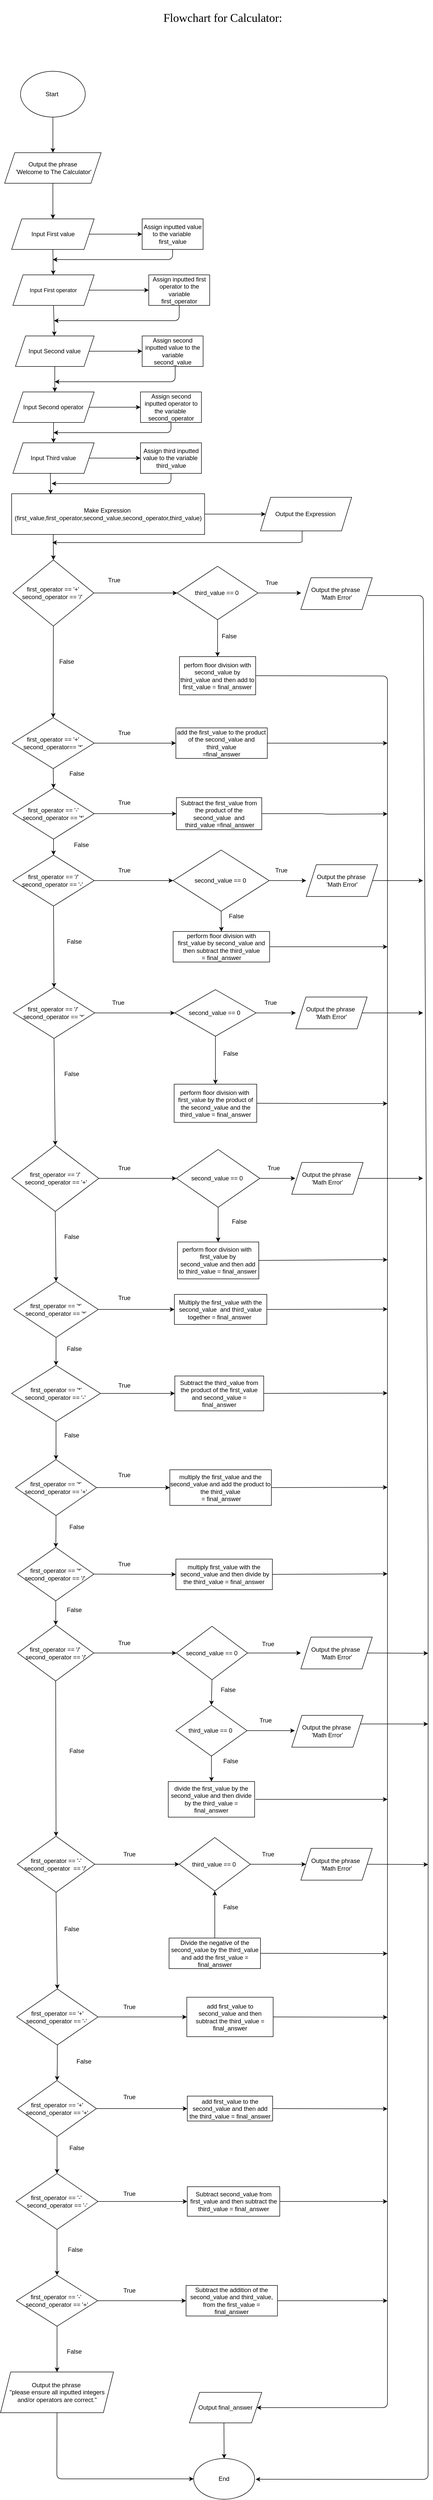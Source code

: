 <mxfile version="15.4.0" type="device" pages="3"><diagram id="C5RBs43oDa-KdzZeNtuy" name="Page-1"><mxGraphModel dx="1038" dy="3860" grid="1" gridSize="10" guides="1" tooltips="1" connect="1" arrows="1" fold="1" page="1" pageScale="1" pageWidth="2339" pageHeight="3300" background="#FFFFFF" math="0" shadow="0"><root><mxCell id="WIyWlLk6GJQsqaUBKTNV-0"/><mxCell id="WIyWlLk6GJQsqaUBKTNV-1" parent="WIyWlLk6GJQsqaUBKTNV-0"/><mxCell id="XQbzOgfcl9ljh3X-mMzI-2" value="" style="edgeStyle=orthogonalEdgeStyle;rounded=0;orthogonalLoop=1;jettySize=auto;html=1;" parent="WIyWlLk6GJQsqaUBKTNV-1" source="pN7ITXpTPIPIHE9Mnc-N-0" target="XQbzOgfcl9ljh3X-mMzI-0" edge="1"><mxGeometry relative="1" as="geometry"/></mxCell><mxCell id="pN7ITXpTPIPIHE9Mnc-N-0" value="Start&amp;nbsp;&lt;br&gt;" style="ellipse;whiteSpace=wrap;html=1;" parent="WIyWlLk6GJQsqaUBKTNV-1" vertex="1"><mxGeometry x="179.37" y="-3130" width="127.5" height="90" as="geometry"/></mxCell><mxCell id="DiPS5ccOiTwh0_SIKJZo-1" value="" style="edgeStyle=orthogonalEdgeStyle;orthogonalLoop=1;jettySize=auto;html=1;" parent="WIyWlLk6GJQsqaUBKTNV-1" source="pN7ITXpTPIPIHE9Mnc-N-1" target="DiPS5ccOiTwh0_SIKJZo-0" edge="1"><mxGeometry relative="1" as="geometry"/></mxCell><mxCell id="pN7ITXpTPIPIHE9Mnc-N-1" value="Input First value" style="shape=parallelogram;perimeter=parallelogramPerimeter;whiteSpace=wrap;html=1;fixedSize=1;" parent="WIyWlLk6GJQsqaUBKTNV-1" vertex="1"><mxGeometry x="161.87" y="-2840" width="162.5" height="60" as="geometry"/></mxCell><mxCell id="pN7ITXpTPIPIHE9Mnc-N-2" value="" style="endArrow=classic;html=1;exitX=0.5;exitY=1;exitDx=0;exitDy=0;" parent="WIyWlLk6GJQsqaUBKTNV-1" source="pN7ITXpTPIPIHE9Mnc-N-1" target="pN7ITXpTPIPIHE9Mnc-N-3" edge="1"><mxGeometry width="50" height="50" relative="1" as="geometry"><mxPoint x="394.37" y="-2680" as="sourcePoint"/><mxPoint x="224.37" y="-2720" as="targetPoint"/></mxGeometry></mxCell><mxCell id="DiPS5ccOiTwh0_SIKJZo-4" value="" style="edgeStyle=orthogonalEdgeStyle;rounded=0;orthogonalLoop=1;jettySize=auto;html=1;" parent="WIyWlLk6GJQsqaUBKTNV-1" source="pN7ITXpTPIPIHE9Mnc-N-3" target="DiPS5ccOiTwh0_SIKJZo-3" edge="1"><mxGeometry relative="1" as="geometry"/></mxCell><mxCell id="pN7ITXpTPIPIHE9Mnc-N-3" value="&lt;span style=&quot;font-size: 11px&quot;&gt;Input First operator&lt;br&gt;&lt;/span&gt;" style="shape=parallelogram;perimeter=parallelogramPerimeter;whiteSpace=wrap;html=1;fixedSize=1;" parent="WIyWlLk6GJQsqaUBKTNV-1" vertex="1"><mxGeometry x="164.37" y="-2730" width="160" height="60" as="geometry"/></mxCell><mxCell id="pN7ITXpTPIPIHE9Mnc-N-5" value="" style="endArrow=classic;html=1;exitX=0.5;exitY=1;exitDx=0;exitDy=0;" parent="WIyWlLk6GJQsqaUBKTNV-1" source="pN7ITXpTPIPIHE9Mnc-N-3" target="pN7ITXpTPIPIHE9Mnc-N-6" edge="1"><mxGeometry width="50" height="50" relative="1" as="geometry"><mxPoint x="394.37" y="-2690" as="sourcePoint"/><mxPoint x="224.37" y="-2620" as="targetPoint"/></mxGeometry></mxCell><mxCell id="DiPS5ccOiTwh0_SIKJZo-7" value="" style="edgeStyle=orthogonalEdgeStyle;rounded=0;orthogonalLoop=1;jettySize=auto;html=1;" parent="WIyWlLk6GJQsqaUBKTNV-1" source="pN7ITXpTPIPIHE9Mnc-N-6" target="DiPS5ccOiTwh0_SIKJZo-6" edge="1"><mxGeometry relative="1" as="geometry"/></mxCell><mxCell id="pN7ITXpTPIPIHE9Mnc-N-6" value="Input Second value" style="shape=parallelogram;perimeter=parallelogramPerimeter;whiteSpace=wrap;html=1;fixedSize=1;" parent="WIyWlLk6GJQsqaUBKTNV-1" vertex="1"><mxGeometry x="169.37" y="-2610" width="155" height="60" as="geometry"/></mxCell><mxCell id="DiPS5ccOiTwh0_SIKJZo-10" value="" style="edgeStyle=orthogonalEdgeStyle;rounded=0;orthogonalLoop=1;jettySize=auto;html=1;" parent="WIyWlLk6GJQsqaUBKTNV-1" source="pN7ITXpTPIPIHE9Mnc-N-7" target="DiPS5ccOiTwh0_SIKJZo-9" edge="1"><mxGeometry relative="1" as="geometry"/></mxCell><mxCell id="pN7ITXpTPIPIHE9Mnc-N-7" value="Input Second operator" style="shape=parallelogram;perimeter=parallelogramPerimeter;whiteSpace=wrap;html=1;fixedSize=1;" parent="WIyWlLk6GJQsqaUBKTNV-1" vertex="1"><mxGeometry x="164.37" y="-2500" width="160" height="60" as="geometry"/></mxCell><mxCell id="DiPS5ccOiTwh0_SIKJZo-13" value="" style="edgeStyle=orthogonalEdgeStyle;rounded=0;orthogonalLoop=1;jettySize=auto;html=1;" parent="WIyWlLk6GJQsqaUBKTNV-1" source="pN7ITXpTPIPIHE9Mnc-N-8" target="DiPS5ccOiTwh0_SIKJZo-12" edge="1"><mxGeometry relative="1" as="geometry"/></mxCell><mxCell id="pN7ITXpTPIPIHE9Mnc-N-8" value="Input Third value" style="shape=parallelogram;perimeter=parallelogramPerimeter;whiteSpace=wrap;html=1;fixedSize=1;" parent="WIyWlLk6GJQsqaUBKTNV-1" vertex="1"><mxGeometry x="164.37" y="-2400" width="160" height="60" as="geometry"/></mxCell><mxCell id="XQbzOgfcl9ljh3X-mMzI-8" value="" style="edgeStyle=orthogonalEdgeStyle;rounded=0;orthogonalLoop=1;jettySize=auto;html=1;" parent="WIyWlLk6GJQsqaUBKTNV-1" source="pN7ITXpTPIPIHE9Mnc-N-9" target="gu_rGNNp_PmEwHeXZ-4S-67" edge="1"><mxGeometry relative="1" as="geometry"/></mxCell><mxCell id="pN7ITXpTPIPIHE9Mnc-N-9" value="Make Expression&amp;nbsp;&lt;br&gt;(first_value,first_operator,second_value,second_operator,third_value)" style="whiteSpace=wrap;html=1;" parent="WIyWlLk6GJQsqaUBKTNV-1" vertex="1"><mxGeometry x="161.87" y="-2300" width="379.97" height="80" as="geometry"/></mxCell><mxCell id="pN7ITXpTPIPIHE9Mnc-N-10" value="first_operator == '+'&lt;br&gt;second_operator == '/'&amp;nbsp;" style="rhombus;whiteSpace=wrap;html=1;" parent="WIyWlLk6GJQsqaUBKTNV-1" vertex="1"><mxGeometry x="164.37" y="-2170" width="159.38" height="130" as="geometry"/></mxCell><mxCell id="pN7ITXpTPIPIHE9Mnc-N-11" value="perfom floor division with second_value by third_value and then add to first_value = final_answer" style="whiteSpace=wrap;html=1;" parent="WIyWlLk6GJQsqaUBKTNV-1" vertex="1"><mxGeometry x="492.34" y="-1980" width="150" height="75" as="geometry"/></mxCell><mxCell id="pN7ITXpTPIPIHE9Mnc-N-12" value="first_operator == '/'&lt;br&gt;&amp;nbsp;second_operator == '+'" style="rhombus;whiteSpace=wrap;html=1;" parent="WIyWlLk6GJQsqaUBKTNV-1" vertex="1"><mxGeometry x="162.18" y="-1020" width="171.25" height="130" as="geometry"/></mxCell><mxCell id="EYzxuBgyjpobT8KwRP46-0" value="perform floor division with&amp;nbsp; first_value by &lt;br&gt;second_value and then add to third_value = final_answer" style="whiteSpace=wrap;html=1;" parent="WIyWlLk6GJQsqaUBKTNV-1" vertex="1"><mxGeometry x="488.47" y="-830" width="160" height="72.5" as="geometry"/></mxCell><mxCell id="VITrzf5yQ4ofmCqihOPs-1" value="" style="endArrow=classic;html=1;exitX=0.5;exitY=1;exitDx=0;exitDy=0;entryX=0.5;entryY=0;entryDx=0;entryDy=0;" parent="WIyWlLk6GJQsqaUBKTNV-1" source="pN7ITXpTPIPIHE9Mnc-N-7" target="pN7ITXpTPIPIHE9Mnc-N-8" edge="1"><mxGeometry width="50" height="50" relative="1" as="geometry"><mxPoint x="384.37" y="-2390" as="sourcePoint"/><mxPoint x="229.37" y="-2401" as="targetPoint"/></mxGeometry></mxCell><mxCell id="VITrzf5yQ4ofmCqihOPs-2" value="" style="endArrow=classic;html=1;exitX=0.5;exitY=1;exitDx=0;exitDy=0;" parent="WIyWlLk6GJQsqaUBKTNV-1" source="pN7ITXpTPIPIHE9Mnc-N-6" edge="1"><mxGeometry width="50" height="50" relative="1" as="geometry"><mxPoint x="384.37" y="-2390" as="sourcePoint"/><mxPoint x="246.87" y="-2500" as="targetPoint"/></mxGeometry></mxCell><mxCell id="bNHwltTpiqMbi3ukp6Ke-2" value="" style="endArrow=classic;html=1;exitX=0.5;exitY=1;exitDx=0;exitDy=0;" parent="WIyWlLk6GJQsqaUBKTNV-1" edge="1"><mxGeometry width="50" height="50" relative="1" as="geometry"><mxPoint x="733.8" y="-2234" as="sourcePoint"/><mxPoint x="241.87" y="-2204" as="targetPoint"/><Array as="points"><mxPoint x="733.83" y="-2214"/><mxPoint x="733.83" y="-2204"/><mxPoint x="598.83" y="-2204"/></Array></mxGeometry></mxCell><mxCell id="bNHwltTpiqMbi3ukp6Ke-3" value="" style="endArrow=classic;html=1;exitX=1;exitY=0.5;exitDx=0;exitDy=0;entryX=0;entryY=0.5;entryDx=0;entryDy=0;" parent="WIyWlLk6GJQsqaUBKTNV-1" source="pN7ITXpTPIPIHE9Mnc-N-10" target="zkU9tIEHKuanb8SfbQzL-0" edge="1"><mxGeometry width="50" height="50" relative="1" as="geometry"><mxPoint x="344.37" y="-2010" as="sourcePoint"/><mxPoint x="494.37" y="-2105" as="targetPoint"/></mxGeometry></mxCell><mxCell id="Aq6Db5NBTdoS0gATQrEn-33" value="" style="edgeStyle=orthogonalEdgeStyle;orthogonalLoop=1;jettySize=auto;html=1;" parent="WIyWlLk6GJQsqaUBKTNV-1" source="ZCrmUBUDOuEd_lmZdEEb-0" target="Oh1iQjqI3VXXkdlKhKAP-15" edge="1"><mxGeometry relative="1" as="geometry"/></mxCell><mxCell id="ZCrmUBUDOuEd_lmZdEEb-0" value="first_operator == '+'&lt;br&gt;second_operator == '-'&amp;nbsp;" style="rhombus;whiteSpace=wrap;html=1;" parent="WIyWlLk6GJQsqaUBKTNV-1" vertex="1"><mxGeometry x="171.87" y="637.5" width="160" height="110" as="geometry"/></mxCell><mxCell id="gu_rGNNp_PmEwHeXZ-4S-45" value="" style="edgeStyle=orthogonalEdgeStyle;orthogonalLoop=1;jettySize=auto;html=1;" parent="WIyWlLk6GJQsqaUBKTNV-1" source="ZCrmUBUDOuEd_lmZdEEb-1" target="gu_rGNNp_PmEwHeXZ-4S-44" edge="1"><mxGeometry relative="1" as="geometry"/></mxCell><mxCell id="ZCrmUBUDOuEd_lmZdEEb-1" value="first_operator == '-'&amp;nbsp;&lt;br&gt;second_operator == '+'" style="rhombus;whiteSpace=wrap;html=1;" parent="WIyWlLk6GJQsqaUBKTNV-1" vertex="1"><mxGeometry x="171.26" y="1200" width="160" height="100" as="geometry"/></mxCell><mxCell id="ZCrmUBUDOuEd_lmZdEEb-2" value="first_operator == '-'&lt;br&gt;second_operator&amp;nbsp; == '/'&amp;nbsp;" style="rhombus;whiteSpace=wrap;html=1;" parent="WIyWlLk6GJQsqaUBKTNV-1" vertex="1"><mxGeometry x="173.12" y="337.5" width="152.5" height="110" as="geometry"/></mxCell><mxCell id="ZCrmUBUDOuEd_lmZdEEb-3" value="first_operator == '/'&lt;br&gt;second_operator == '-'&amp;nbsp;" style="rhombus;whiteSpace=wrap;html=1;" parent="WIyWlLk6GJQsqaUBKTNV-1" vertex="1"><mxGeometry x="164.37" y="-1590" width="160" height="100" as="geometry"/></mxCell><mxCell id="Aq6Db5NBTdoS0gATQrEn-41" value="" style="edgeStyle=orthogonalEdgeStyle;orthogonalLoop=1;jettySize=auto;html=1;" parent="WIyWlLk6GJQsqaUBKTNV-1" source="ZCrmUBUDOuEd_lmZdEEb-4" target="Oh1iQjqI3VXXkdlKhKAP-18" edge="1"><mxGeometry relative="1" as="geometry"/></mxCell><mxCell id="ZCrmUBUDOuEd_lmZdEEb-4" value="first_operator == '*'&lt;br&gt;second_operator == '/'&amp;nbsp;" style="rhombus;whiteSpace=wrap;html=1;" parent="WIyWlLk6GJQsqaUBKTNV-1" vertex="1"><mxGeometry x="173.75" y="-230" width="150" height="105" as="geometry"/></mxCell><mxCell id="ZCrmUBUDOuEd_lmZdEEb-5" value="first_operator == '/'&amp;nbsp;&lt;br&gt;second_operator == '*'" style="rhombus;whiteSpace=wrap;html=1;" parent="WIyWlLk6GJQsqaUBKTNV-1" vertex="1"><mxGeometry x="165.3" y="-1330" width="160" height="100" as="geometry"/></mxCell><mxCell id="ZCrmUBUDOuEd_lmZdEEb-6" value="first_operator == '+'&lt;br&gt;second_operator== '*'" style="rhombus;whiteSpace=wrap;html=1;" parent="WIyWlLk6GJQsqaUBKTNV-1" vertex="1"><mxGeometry x="163.12" y="-1860" width="161.25" height="100" as="geometry"/></mxCell><mxCell id="Aq6Db5NBTdoS0gATQrEn-40" value="" style="edgeStyle=orthogonalEdgeStyle;orthogonalLoop=1;jettySize=auto;html=1;" parent="WIyWlLk6GJQsqaUBKTNV-1" source="ZCrmUBUDOuEd_lmZdEEb-7" target="ZCrmUBUDOuEd_lmZdEEb-4" edge="1"><mxGeometry relative="1" as="geometry"/></mxCell><mxCell id="ZCrmUBUDOuEd_lmZdEEb-7" value="first_operator == '*'&lt;br&gt;second_operator == '+'" style="rhombus;whiteSpace=wrap;html=1;" parent="WIyWlLk6GJQsqaUBKTNV-1" vertex="1"><mxGeometry x="169.37" y="-402.5" width="159.69" height="110" as="geometry"/></mxCell><mxCell id="ZCrmUBUDOuEd_lmZdEEb-8" value="multiply first_value with the&lt;br&gt;&amp;nbsp;second_value and then divide by the third_value = final_answer" style="whiteSpace=wrap;html=1;" parent="WIyWlLk6GJQsqaUBKTNV-1" vertex="1"><mxGeometry x="485.27" y="-207" width="190" height="60" as="geometry"/></mxCell><mxCell id="ZCrmUBUDOuEd_lmZdEEb-9" value="perform floor division with first_value by second_value and then subtract the third_value&lt;br&gt;= final_answer" style="whiteSpace=wrap;html=1;" parent="WIyWlLk6GJQsqaUBKTNV-1" vertex="1"><mxGeometry x="479.84" y="-1440" width="190" height="60" as="geometry"/></mxCell><mxCell id="Aq6Db5NBTdoS0gATQrEn-29" value="" style="edgeStyle=orthogonalEdgeStyle;orthogonalLoop=1;jettySize=auto;html=1;" parent="WIyWlLk6GJQsqaUBKTNV-1" source="ZCrmUBUDOuEd_lmZdEEb-10" target="Aq6Db5NBTdoS0gATQrEn-28" edge="1"><mxGeometry relative="1" as="geometry"/></mxCell><mxCell id="ZCrmUBUDOuEd_lmZdEEb-10" value="Divide the negative of the second_value by the third_value and add the first_value = final_answer" style="whiteSpace=wrap;html=1;" parent="WIyWlLk6GJQsqaUBKTNV-1" vertex="1"><mxGeometry x="471.84" y="537.5" width="180" height="60" as="geometry"/></mxCell><mxCell id="ZCrmUBUDOuEd_lmZdEEb-11" value="Subtract the addition of the second_value and third_value, from the first_value = final_answer" style="whiteSpace=wrap;html=1;" parent="WIyWlLk6GJQsqaUBKTNV-1" vertex="1"><mxGeometry x="505.27" y="1220" width="180" height="60" as="geometry"/></mxCell><mxCell id="ZCrmUBUDOuEd_lmZdEEb-12" value="add first_value to second_value and then subtract the third_value = final_answer&lt;br&gt;" style="whiteSpace=wrap;html=1;" parent="WIyWlLk6GJQsqaUBKTNV-1" vertex="1"><mxGeometry x="506.77" y="653.75" width="170" height="77.5" as="geometry"/></mxCell><mxCell id="ZCrmUBUDOuEd_lmZdEEb-13" value="perform floor division with&amp;nbsp; first_value by the product of the second_value and the third_value = final_answer" style="whiteSpace=wrap;html=1;" parent="WIyWlLk6GJQsqaUBKTNV-1" vertex="1"><mxGeometry x="481.84" y="-1140" width="162.66" height="75" as="geometry"/></mxCell><mxCell id="ZCrmUBUDOuEd_lmZdEEb-14" value="add the first_value to the product of the second_value and &lt;br&gt;third_value&lt;br&gt;=final_answer" style="whiteSpace=wrap;html=1;" parent="WIyWlLk6GJQsqaUBKTNV-1" vertex="1"><mxGeometry x="485.27" y="-1840" width="180" height="60" as="geometry"/></mxCell><mxCell id="ZCrmUBUDOuEd_lmZdEEb-15" value="multiply the first_value and the second_value and add the product to the third_value&lt;br&gt;&amp;nbsp;= final_answer" style="whiteSpace=wrap;html=1;" parent="WIyWlLk6GJQsqaUBKTNV-1" vertex="1"><mxGeometry x="473.34" y="-382.5" width="200" height="70" as="geometry"/></mxCell><mxCell id="ZCrmUBUDOuEd_lmZdEEb-16" value="" style="endArrow=classic;html=1;exitX=1;exitY=0.5;exitDx=0;exitDy=0;entryX=0;entryY=0.5;entryDx=0;entryDy=0;" parent="WIyWlLk6GJQsqaUBKTNV-1" source="ZCrmUBUDOuEd_lmZdEEb-1" target="ZCrmUBUDOuEd_lmZdEEb-11" edge="1"><mxGeometry width="50" height="50" relative="1" as="geometry"><mxPoint x="373.46" y="1273.5" as="sourcePoint"/><mxPoint x="494.9" y="1253.5" as="targetPoint"/></mxGeometry></mxCell><mxCell id="ZCrmUBUDOuEd_lmZdEEb-18" value="" style="endArrow=classic;html=1;exitX=1;exitY=0.5;exitDx=0;exitDy=0;entryX=0;entryY=0.5;entryDx=0;entryDy=0;" parent="WIyWlLk6GJQsqaUBKTNV-1" source="ZCrmUBUDOuEd_lmZdEEb-0" target="ZCrmUBUDOuEd_lmZdEEb-12" edge="1"><mxGeometry width="50" height="50" relative="1" as="geometry"><mxPoint x="350.46" y="668.5" as="sourcePoint"/><mxPoint x="477.46" y="681" as="targetPoint"/></mxGeometry></mxCell><mxCell id="ZCrmUBUDOuEd_lmZdEEb-20" value="" style="endArrow=classic;html=1;exitX=1;exitY=0.5;exitDx=0;exitDy=0;entryX=0;entryY=0.5;entryDx=0;entryDy=0;" parent="WIyWlLk6GJQsqaUBKTNV-1" source="ZCrmUBUDOuEd_lmZdEEb-2" target="Aq6Db5NBTdoS0gATQrEn-28" edge="1"><mxGeometry width="50" height="50" relative="1" as="geometry"><mxPoint x="356.87" y="463.5" as="sourcePoint"/><mxPoint x="451.84" y="392.5" as="targetPoint"/></mxGeometry></mxCell><mxCell id="ZCrmUBUDOuEd_lmZdEEb-22" value="" style="endArrow=classic;html=1;exitX=1;exitY=0.5;exitDx=0;exitDy=0;entryX=0;entryY=0.5;entryDx=0;entryDy=0;" parent="WIyWlLk6GJQsqaUBKTNV-1" source="ZCrmUBUDOuEd_lmZdEEb-3" target="Aq6Db5NBTdoS0gATQrEn-0" edge="1"><mxGeometry width="50" height="50" relative="1" as="geometry"><mxPoint x="343.06" y="-1454" as="sourcePoint"/><mxPoint x="454.37" y="-1570" as="targetPoint"/></mxGeometry></mxCell><mxCell id="ZCrmUBUDOuEd_lmZdEEb-24" value="" style="endArrow=classic;html=1;exitX=1;exitY=0.5;exitDx=0;exitDy=0;entryX=0;entryY=0.5;entryDx=0;entryDy=0;" parent="WIyWlLk6GJQsqaUBKTNV-1" source="ZCrmUBUDOuEd_lmZdEEb-4" target="ZCrmUBUDOuEd_lmZdEEb-8" edge="1"><mxGeometry width="50" height="50" relative="1" as="geometry"><mxPoint x="371.03" y="-122.5" as="sourcePoint"/><mxPoint x="471.03" y="-220" as="targetPoint"/></mxGeometry></mxCell><mxCell id="ZCrmUBUDOuEd_lmZdEEb-26" value="" style="endArrow=classic;html=1;exitX=1;exitY=0.5;exitDx=0;exitDy=0;entryX=0;entryY=0.5;entryDx=0;entryDy=0;" parent="WIyWlLk6GJQsqaUBKTNV-1" source="ZCrmUBUDOuEd_lmZdEEb-5" target="Aq6Db5NBTdoS0gATQrEn-4" edge="1"><mxGeometry width="50" height="50" relative="1" as="geometry"><mxPoint x="338.06" y="-1209.75" as="sourcePoint"/><mxPoint x="434.37" y="-1285.25" as="targetPoint"/></mxGeometry></mxCell><mxCell id="ZCrmUBUDOuEd_lmZdEEb-28" value="" style="endArrow=classic;html=1;exitX=1;exitY=0.5;exitDx=0;exitDy=0;entryX=0;entryY=0.5;entryDx=0;entryDy=0;" parent="WIyWlLk6GJQsqaUBKTNV-1" source="ZCrmUBUDOuEd_lmZdEEb-6" target="ZCrmUBUDOuEd_lmZdEEb-14" edge="1"><mxGeometry width="50" height="50" relative="1" as="geometry"><mxPoint x="336.87" y="-1724" as="sourcePoint"/><mxPoint x="386.87" y="-1774" as="targetPoint"/></mxGeometry></mxCell><mxCell id="ZCrmUBUDOuEd_lmZdEEb-30" value="" style="endArrow=classic;html=1;exitX=1;exitY=0.5;exitDx=0;exitDy=0;entryX=0;entryY=0.5;entryDx=0;entryDy=0;" parent="WIyWlLk6GJQsqaUBKTNV-1" source="ZCrmUBUDOuEd_lmZdEEb-7" target="ZCrmUBUDOuEd_lmZdEEb-15" edge="1"><mxGeometry width="50" height="50" relative="1" as="geometry"><mxPoint x="364.03" y="-372.5" as="sourcePoint"/><mxPoint x="489.84" y="-367.5" as="targetPoint"/></mxGeometry></mxCell><mxCell id="Oh1iQjqI3VXXkdlKhKAP-13" value="first_operator == '-'&lt;br&gt;second_operator == '*'" style="rhombus;whiteSpace=wrap;html=1;" parent="WIyWlLk6GJQsqaUBKTNV-1" vertex="1"><mxGeometry x="164.37" y="-1721.5" width="160" height="100" as="geometry"/></mxCell><mxCell id="Aq6Db5NBTdoS0gATQrEn-39" value="" style="edgeStyle=orthogonalEdgeStyle;orthogonalLoop=1;jettySize=auto;html=1;" parent="WIyWlLk6GJQsqaUBKTNV-1" source="Oh1iQjqI3VXXkdlKhKAP-14" target="ZCrmUBUDOuEd_lmZdEEb-7" edge="1"><mxGeometry relative="1" as="geometry"/></mxCell><mxCell id="Oh1iQjqI3VXXkdlKhKAP-14" value="first_operator == '*'&lt;br&gt;second_operator == '-'&amp;nbsp;" style="rhombus;whiteSpace=wrap;html=1;" parent="WIyWlLk6GJQsqaUBKTNV-1" vertex="1"><mxGeometry x="161.87" y="-587.5" width="174.81" height="110" as="geometry"/></mxCell><mxCell id="Aq6Db5NBTdoS0gATQrEn-34" value="" style="edgeStyle=orthogonalEdgeStyle;orthogonalLoop=1;jettySize=auto;html=1;" parent="WIyWlLk6GJQsqaUBKTNV-1" source="Oh1iQjqI3VXXkdlKhKAP-15" target="Oh1iQjqI3VXXkdlKhKAP-16" edge="1"><mxGeometry relative="1" as="geometry"/></mxCell><mxCell id="Oh1iQjqI3VXXkdlKhKAP-15" value="first_operator == '+'&lt;br&gt;second_operator == '+'" style="rhombus;whiteSpace=wrap;html=1;" parent="WIyWlLk6GJQsqaUBKTNV-1" vertex="1"><mxGeometry x="173.75" y="817.5" width="155" height="110" as="geometry"/></mxCell><mxCell id="Aq6Db5NBTdoS0gATQrEn-35" value="" style="edgeStyle=orthogonalEdgeStyle;orthogonalLoop=1;jettySize=auto;html=1;" parent="WIyWlLk6GJQsqaUBKTNV-1" source="Oh1iQjqI3VXXkdlKhKAP-16" target="ZCrmUBUDOuEd_lmZdEEb-1" edge="1"><mxGeometry relative="1" as="geometry"/></mxCell><mxCell id="Oh1iQjqI3VXXkdlKhKAP-16" value="first_operator == '-'&amp;nbsp;&lt;br&gt;second_operator == '-'" style="rhombus;whiteSpace=wrap;html=1;" parent="WIyWlLk6GJQsqaUBKTNV-1" vertex="1"><mxGeometry x="170.63" y="1000" width="161.25" height="110" as="geometry"/></mxCell><mxCell id="Oh1iQjqI3VXXkdlKhKAP-17" value="first_operator == '*'&lt;br&gt;second_operator == '*'" style="rhombus;whiteSpace=wrap;html=1;" parent="WIyWlLk6GJQsqaUBKTNV-1" vertex="1"><mxGeometry x="166.24" y="-752.5" width="166.25" height="110" as="geometry"/></mxCell><mxCell id="Oh1iQjqI3VXXkdlKhKAP-18" value="first_operator == '/'&amp;nbsp;&lt;br&gt;second_operator == '/'" style="rhombus;whiteSpace=wrap;html=1;" parent="WIyWlLk6GJQsqaUBKTNV-1" vertex="1"><mxGeometry x="173.75" y="-77.5" width="149.69" height="110" as="geometry"/></mxCell><mxCell id="Aq6Db5NBTdoS0gATQrEn-51" value="" style="edgeStyle=orthogonalEdgeStyle;orthogonalLoop=1;jettySize=auto;html=1;" parent="WIyWlLk6GJQsqaUBKTNV-1" source="Oh1iQjqI3VXXkdlKhKAP-19" edge="1"><mxGeometry relative="1" as="geometry"><mxPoint x="901.87" y="-1671" as="targetPoint"/></mxGeometry></mxCell><mxCell id="Oh1iQjqI3VXXkdlKhKAP-19" value="Subtract the first_value from the product of the second_value&amp;nbsp; and&lt;br&gt;&amp;nbsp;third_value =final_answer" style="whiteSpace=wrap;html=1;" parent="WIyWlLk6GJQsqaUBKTNV-1" vertex="1"><mxGeometry x="486.34" y="-1703" width="168" height="63" as="geometry"/></mxCell><mxCell id="Oh1iQjqI3VXXkdlKhKAP-20" value="Subtract the third_value from the product of the first_value and second_value = final_answer" style="whiteSpace=wrap;html=1;" parent="WIyWlLk6GJQsqaUBKTNV-1" vertex="1"><mxGeometry x="483.17" y="-566.75" width="175" height="68.5" as="geometry"/></mxCell><mxCell id="Oh1iQjqI3VXXkdlKhKAP-21" value="add first_value to the second_value and then add the third_value = final_answer" style="whiteSpace=wrap;html=1;" parent="WIyWlLk6GJQsqaUBKTNV-1" vertex="1"><mxGeometry x="507.77" y="848" width="168" height="49" as="geometry"/></mxCell><mxCell id="Oh1iQjqI3VXXkdlKhKAP-22" value="Subtract second_value from first_value and then subtract the third_value = final_answer" style="whiteSpace=wrap;html=1;" parent="WIyWlLk6GJQsqaUBKTNV-1" vertex="1"><mxGeometry x="507.77" y="1026" width="182" height="58" as="geometry"/></mxCell><mxCell id="Oh1iQjqI3VXXkdlKhKAP-23" value="Multiply the first_value with the second_value&amp;nbsp; and third_value together = final_answer&amp;nbsp;" style="whiteSpace=wrap;html=1;" parent="WIyWlLk6GJQsqaUBKTNV-1" vertex="1"><mxGeometry x="482.34" y="-727" width="182" height="59" as="geometry"/></mxCell><mxCell id="Oh1iQjqI3VXXkdlKhKAP-24" value="divide the first_value by the second_value and then divide by the third_value = final_answer" style="whiteSpace=wrap;html=1;" parent="WIyWlLk6GJQsqaUBKTNV-1" vertex="1"><mxGeometry x="470.27" y="230" width="170" height="70" as="geometry"/></mxCell><mxCell id="iVYkJuqJAmxtfrOO_9-5-0" value="" style="endArrow=classic;html=1;exitX=1;exitY=0.5;exitDx=0;exitDy=0;entryX=0;entryY=0.5;entryDx=0;entryDy=0;" parent="WIyWlLk6GJQsqaUBKTNV-1" source="Oh1iQjqI3VXXkdlKhKAP-13" target="Oh1iQjqI3VXXkdlKhKAP-19" edge="1"><mxGeometry width="50" height="50" relative="1" as="geometry"><mxPoint x="499.37" y="-1694" as="sourcePoint"/><mxPoint x="549.37" y="-1744" as="targetPoint"/></mxGeometry></mxCell><mxCell id="iVYkJuqJAmxtfrOO_9-5-2" value="" style="endArrow=classic;html=1;exitX=1;exitY=0.5;exitDx=0;exitDy=0;entryX=0;entryY=0.5;entryDx=0;entryDy=0;" parent="WIyWlLk6GJQsqaUBKTNV-1" source="Oh1iQjqI3VXXkdlKhKAP-14" target="Oh1iQjqI3VXXkdlKhKAP-20" edge="1"><mxGeometry width="50" height="50" relative="1" as="geometry"><mxPoint x="355.4" y="-512.5" as="sourcePoint"/><mxPoint x="475.4" y="-532.5" as="targetPoint"/></mxGeometry></mxCell><mxCell id="iVYkJuqJAmxtfrOO_9-5-4" value="" style="endArrow=classic;html=1;exitX=1;exitY=0.5;exitDx=0;exitDy=0;entryX=0;entryY=0.5;entryDx=0;entryDy=0;" parent="WIyWlLk6GJQsqaUBKTNV-1" source="Oh1iQjqI3VXXkdlKhKAP-15" target="Oh1iQjqI3VXXkdlKhKAP-21" edge="1"><mxGeometry width="50" height="50" relative="1" as="geometry"><mxPoint x="355.58" y="862" as="sourcePoint"/><mxPoint x="491.77" y="481.5" as="targetPoint"/></mxGeometry></mxCell><mxCell id="iVYkJuqJAmxtfrOO_9-5-6" value="" style="endArrow=classic;html=1;exitX=1;exitY=0.5;exitDx=0;exitDy=0;entryX=0;entryY=0.5;entryDx=0;entryDy=0;" parent="WIyWlLk6GJQsqaUBKTNV-1" source="Oh1iQjqI3VXXkdlKhKAP-16" target="Oh1iQjqI3VXXkdlKhKAP-22" edge="1"><mxGeometry width="50" height="50" relative="1" as="geometry"><mxPoint x="387.25" y="1016.5" as="sourcePoint"/><mxPoint x="518.19" y="1016.5" as="targetPoint"/></mxGeometry></mxCell><mxCell id="iVYkJuqJAmxtfrOO_9-5-8" value="" style="endArrow=classic;html=1;exitX=1;exitY=0.5;exitDx=0;exitDy=0;entryX=0;entryY=0.5;entryDx=0;entryDy=0;" parent="WIyWlLk6GJQsqaUBKTNV-1" source="Oh1iQjqI3VXXkdlKhKAP-17" target="Oh1iQjqI3VXXkdlKhKAP-23" edge="1"><mxGeometry width="50" height="50" relative="1" as="geometry"><mxPoint x="454.78" y="-630" as="sourcePoint"/><mxPoint x="574.78" y="-655.5" as="targetPoint"/></mxGeometry></mxCell><mxCell id="iVYkJuqJAmxtfrOO_9-5-10" value="" style="endArrow=classic;html=1;exitX=1;exitY=0.5;exitDx=0;exitDy=0;" parent="WIyWlLk6GJQsqaUBKTNV-1" source="Oh1iQjqI3VXXkdlKhKAP-18" target="Aq6Db5NBTdoS0gATQrEn-13" edge="1"><mxGeometry width="50" height="50" relative="1" as="geometry"><mxPoint x="347.03" y="-61" as="sourcePoint"/><mxPoint x="471.84" y="-47.5" as="targetPoint"/></mxGeometry></mxCell><mxCell id="iVYkJuqJAmxtfrOO_9-5-13" value="True" style="text;html=1;strokeColor=none;fillColor=none;align=center;verticalAlign=middle;whiteSpace=wrap;" parent="WIyWlLk6GJQsqaUBKTNV-1" vertex="1"><mxGeometry x="344.37" y="-2140" width="40" height="20" as="geometry"/></mxCell><mxCell id="iVYkJuqJAmxtfrOO_9-5-14" value="False&amp;nbsp;" style="text;html=1;strokeColor=none;fillColor=none;align=center;verticalAlign=middle;whiteSpace=wrap;" parent="WIyWlLk6GJQsqaUBKTNV-1" vertex="1"><mxGeometry x="251.87" y="-1980" width="40" height="20" as="geometry"/></mxCell><mxCell id="zkU9tIEHKuanb8SfbQzL-0" value="third_value == 0&amp;nbsp;" style="rhombus;whiteSpace=wrap;html=1;" parent="WIyWlLk6GJQsqaUBKTNV-1" vertex="1"><mxGeometry x="487.84" y="-2157.5" width="159" height="105" as="geometry"/></mxCell><mxCell id="zkU9tIEHKuanb8SfbQzL-2" value="" style="endArrow=classic;html=1;exitX=0.5;exitY=1;exitDx=0;exitDy=0;entryX=0.5;entryY=0;entryDx=0;entryDy=0;" parent="WIyWlLk6GJQsqaUBKTNV-1" source="zkU9tIEHKuanb8SfbQzL-0" target="pN7ITXpTPIPIHE9Mnc-N-11" edge="1"><mxGeometry width="50" height="50" relative="1" as="geometry"><mxPoint x="354.37" y="-1890" as="sourcePoint"/><mxPoint x="520.37" y="-1960" as="targetPoint"/></mxGeometry></mxCell><mxCell id="zkU9tIEHKuanb8SfbQzL-3" value="" style="endArrow=classic;html=1;exitX=1;exitY=0.5;exitDx=0;exitDy=0;" parent="WIyWlLk6GJQsqaUBKTNV-1" source="zkU9tIEHKuanb8SfbQzL-0" edge="1"><mxGeometry width="50" height="50" relative="1" as="geometry"><mxPoint x="354.37" y="-1910" as="sourcePoint"/><mxPoint x="731.87" y="-2105" as="targetPoint"/></mxGeometry></mxCell><mxCell id="Aq6Db5NBTdoS0gATQrEn-0" value="second_value == 0&amp;nbsp;" style="rhombus;whiteSpace=wrap;html=1;" parent="WIyWlLk6GJQsqaUBKTNV-1" vertex="1"><mxGeometry x="479.84" y="-1600" width="189" height="120" as="geometry"/></mxCell><mxCell id="Aq6Db5NBTdoS0gATQrEn-1" value="" style="endArrow=classic;html=1;exitX=0.5;exitY=1;exitDx=0;exitDy=0;entryX=0.5;entryY=0;entryDx=0;entryDy=0;" parent="WIyWlLk6GJQsqaUBKTNV-1" source="Aq6Db5NBTdoS0gATQrEn-0" target="ZCrmUBUDOuEd_lmZdEEb-9" edge="1"><mxGeometry width="50" height="50" relative="1" as="geometry"><mxPoint x="464.37" y="-1440" as="sourcePoint"/><mxPoint x="514.37" y="-1490" as="targetPoint"/></mxGeometry></mxCell><mxCell id="Aq6Db5NBTdoS0gATQrEn-2" value="" style="endArrow=classic;html=1;exitX=1;exitY=0.5;exitDx=0;exitDy=0;" parent="WIyWlLk6GJQsqaUBKTNV-1" source="Aq6Db5NBTdoS0gATQrEn-0" edge="1"><mxGeometry width="50" height="50" relative="1" as="geometry"><mxPoint x="464.37" y="-1440" as="sourcePoint"/><mxPoint x="741.87" y="-1540" as="targetPoint"/></mxGeometry></mxCell><mxCell id="Aq6Db5NBTdoS0gATQrEn-4" value="second_value == 0&amp;nbsp;" style="rhombus;whiteSpace=wrap;html=1;" parent="WIyWlLk6GJQsqaUBKTNV-1" vertex="1"><mxGeometry x="483.17" y="-1325.75" width="160" height="91.5" as="geometry"/></mxCell><mxCell id="Aq6Db5NBTdoS0gATQrEn-5" value="" style="endArrow=classic;html=1;exitX=0.5;exitY=1;exitDx=0;exitDy=0;entryX=0.5;entryY=0;entryDx=0;entryDy=0;" parent="WIyWlLk6GJQsqaUBKTNV-1" source="Aq6Db5NBTdoS0gATQrEn-4" target="ZCrmUBUDOuEd_lmZdEEb-13" edge="1"><mxGeometry width="50" height="50" relative="1" as="geometry"><mxPoint x="384.37" y="-1154.25" as="sourcePoint"/><mxPoint x="434.37" y="-1204.25" as="targetPoint"/></mxGeometry></mxCell><mxCell id="Aq6Db5NBTdoS0gATQrEn-6" value="" style="endArrow=classic;html=1;exitX=1;exitY=0.5;exitDx=0;exitDy=0;" parent="WIyWlLk6GJQsqaUBKTNV-1" source="Aq6Db5NBTdoS0gATQrEn-4" edge="1"><mxGeometry width="50" height="50" relative="1" as="geometry"><mxPoint x="384.37" y="-1154.25" as="sourcePoint"/><mxPoint x="721.34" y="-1280" as="targetPoint"/></mxGeometry></mxCell><mxCell id="Aq6Db5NBTdoS0gATQrEn-8" value="" style="endArrow=classic;html=1;exitX=1;exitY=0.5;exitDx=0;exitDy=0;entryX=0;entryY=0.5;entryDx=0;entryDy=0;" parent="WIyWlLk6GJQsqaUBKTNV-1" source="pN7ITXpTPIPIHE9Mnc-N-12" target="Aq6Db5NBTdoS0gATQrEn-9" edge="1"><mxGeometry width="50" height="50" relative="1" as="geometry"><mxPoint x="451.84" y="-902.5" as="sourcePoint"/><mxPoint x="501.84" y="-952.5" as="targetPoint"/></mxGeometry></mxCell><mxCell id="Aq6Db5NBTdoS0gATQrEn-9" value="second_value == 0&amp;nbsp;" style="rhombus;whiteSpace=wrap;html=1;" parent="WIyWlLk6GJQsqaUBKTNV-1" vertex="1"><mxGeometry x="486.34" y="-1011.75" width="164.25" height="113.5" as="geometry"/></mxCell><mxCell id="Aq6Db5NBTdoS0gATQrEn-10" value="" style="endArrow=classic;html=1;exitX=0.5;exitY=1;exitDx=0;exitDy=0;entryX=0.5;entryY=0;entryDx=0;entryDy=0;" parent="WIyWlLk6GJQsqaUBKTNV-1" source="Aq6Db5NBTdoS0gATQrEn-9" target="EYzxuBgyjpobT8KwRP46-0" edge="1"><mxGeometry width="50" height="50" relative="1" as="geometry"><mxPoint x="420.34" y="-902.5" as="sourcePoint"/><mxPoint x="470.34" y="-952.5" as="targetPoint"/></mxGeometry></mxCell><mxCell id="Aq6Db5NBTdoS0gATQrEn-11" value="" style="endArrow=classic;html=1;exitX=1;exitY=0.5;exitDx=0;exitDy=0;" parent="WIyWlLk6GJQsqaUBKTNV-1" source="Aq6Db5NBTdoS0gATQrEn-9" edge="1"><mxGeometry width="50" height="50" relative="1" as="geometry"><mxPoint x="420.34" y="-902.5" as="sourcePoint"/><mxPoint x="720.34" y="-955" as="targetPoint"/></mxGeometry></mxCell><mxCell id="Aq6Db5NBTdoS0gATQrEn-13" value="second_value == 0" style="rhombus;whiteSpace=wrap;html=1;" parent="WIyWlLk6GJQsqaUBKTNV-1" vertex="1"><mxGeometry x="486.34" y="-75" width="140" height="105" as="geometry"/></mxCell><mxCell id="Aq6Db5NBTdoS0gATQrEn-14" value="" style="endArrow=classic;html=1;exitX=0.5;exitY=1;exitDx=0;exitDy=0;entryX=0.5;entryY=0;entryDx=0;entryDy=0;" parent="WIyWlLk6GJQsqaUBKTNV-1" source="Aq6Db5NBTdoS0gATQrEn-13" target="Aq6Db5NBTdoS0gATQrEn-19" edge="1"><mxGeometry width="50" height="50" relative="1" as="geometry"><mxPoint x="511.84" y="157.5" as="sourcePoint"/><mxPoint x="571.84" y="67.5" as="targetPoint"/></mxGeometry></mxCell><mxCell id="Aq6Db5NBTdoS0gATQrEn-15" value="" style="endArrow=classic;html=1;exitX=1;exitY=0.5;exitDx=0;exitDy=0;entryX=0;entryY=0.5;entryDx=0;entryDy=0;" parent="WIyWlLk6GJQsqaUBKTNV-1" source="Aq6Db5NBTdoS0gATQrEn-13" edge="1"><mxGeometry width="50" height="50" relative="1" as="geometry"><mxPoint x="511.84" y="157.5" as="sourcePoint"/><mxPoint x="731.34" y="-22.5" as="targetPoint"/></mxGeometry></mxCell><mxCell id="Aq6Db5NBTdoS0gATQrEn-19" value="third_value == 0&amp;nbsp;" style="rhombus;whiteSpace=wrap;html=1;" parent="WIyWlLk6GJQsqaUBKTNV-1" vertex="1"><mxGeometry x="485.27" y="80" width="140" height="100" as="geometry"/></mxCell><mxCell id="Aq6Db5NBTdoS0gATQrEn-20" value="" style="endArrow=classic;html=1;exitX=1;exitY=0.5;exitDx=0;exitDy=0;entryX=0;entryY=0.5;entryDx=0;entryDy=0;" parent="WIyWlLk6GJQsqaUBKTNV-1" source="Aq6Db5NBTdoS0gATQrEn-19" edge="1"><mxGeometry width="50" height="50" relative="1" as="geometry"><mxPoint x="531.84" y="177.5" as="sourcePoint"/><mxPoint x="719.34" y="130" as="targetPoint"/></mxGeometry></mxCell><mxCell id="Aq6Db5NBTdoS0gATQrEn-22" value="" style="endArrow=classic;html=1;exitX=0.5;exitY=1;exitDx=0;exitDy=0;entryX=0.5;entryY=0;entryDx=0;entryDy=0;" parent="WIyWlLk6GJQsqaUBKTNV-1" source="Aq6Db5NBTdoS0gATQrEn-19" target="Oh1iQjqI3VXXkdlKhKAP-24" edge="1"><mxGeometry width="50" height="50" relative="1" as="geometry"><mxPoint x="531.84" y="177.5" as="sourcePoint"/><mxPoint x="581.84" y="127.5" as="targetPoint"/></mxGeometry></mxCell><mxCell id="Aq6Db5NBTdoS0gATQrEn-23" value="" style="endArrow=classic;html=1;exitX=0.5;exitY=1;exitDx=0;exitDy=0;entryX=0.5;entryY=0;entryDx=0;entryDy=0;" parent="WIyWlLk6GJQsqaUBKTNV-1" source="pN7ITXpTPIPIHE9Mnc-N-12" target="Oh1iQjqI3VXXkdlKhKAP-17" edge="1"><mxGeometry width="50" height="50" relative="1" as="geometry"><mxPoint x="531.84" y="-752.5" as="sourcePoint"/><mxPoint x="581.84" y="-802.5" as="targetPoint"/></mxGeometry></mxCell><mxCell id="Aq6Db5NBTdoS0gATQrEn-24" value="" style="endArrow=classic;html=1;exitX=0.5;exitY=1;exitDx=0;exitDy=0;entryX=0.5;entryY=0;entryDx=0;entryDy=0;" parent="WIyWlLk6GJQsqaUBKTNV-1" source="pN7ITXpTPIPIHE9Mnc-N-10" target="ZCrmUBUDOuEd_lmZdEEb-6" edge="1"><mxGeometry width="50" height="50" relative="1" as="geometry"><mxPoint x="444.37" y="-1920" as="sourcePoint"/><mxPoint x="494.37" y="-1970" as="targetPoint"/></mxGeometry></mxCell><mxCell id="Aq6Db5NBTdoS0gATQrEn-25" value="" style="endArrow=classic;html=1;exitX=0.5;exitY=1;exitDx=0;exitDy=0;entryX=0.5;entryY=0;entryDx=0;entryDy=0;" parent="WIyWlLk6GJQsqaUBKTNV-1" source="Oh1iQjqI3VXXkdlKhKAP-13" target="ZCrmUBUDOuEd_lmZdEEb-3" edge="1"><mxGeometry width="50" height="50" relative="1" as="geometry"><mxPoint x="444.37" y="-1600" as="sourcePoint"/><mxPoint x="494.37" y="-1650" as="targetPoint"/></mxGeometry></mxCell><mxCell id="Aq6Db5NBTdoS0gATQrEn-26" value="" style="endArrow=classic;html=1;exitX=0.5;exitY=1;exitDx=0;exitDy=0;entryX=0.5;entryY=0;entryDx=0;entryDy=0;" parent="WIyWlLk6GJQsqaUBKTNV-1" source="ZCrmUBUDOuEd_lmZdEEb-6" target="Oh1iQjqI3VXXkdlKhKAP-13" edge="1"><mxGeometry width="50" height="50" relative="1" as="geometry"><mxPoint x="444.37" y="-1600" as="sourcePoint"/><mxPoint x="494.37" y="-1650" as="targetPoint"/></mxGeometry></mxCell><mxCell id="Aq6Db5NBTdoS0gATQrEn-32" value="" style="edgeStyle=orthogonalEdgeStyle;orthogonalLoop=1;jettySize=auto;html=1;entryX=0;entryY=0.5;entryDx=0;entryDy=0;" parent="WIyWlLk6GJQsqaUBKTNV-1" source="Aq6Db5NBTdoS0gATQrEn-28" target="gu_rGNNp_PmEwHeXZ-4S-48" edge="1"><mxGeometry relative="1" as="geometry"><mxPoint x="719.34" y="392.5" as="targetPoint"/></mxGeometry></mxCell><mxCell id="Aq6Db5NBTdoS0gATQrEn-28" value="third_value == 0&amp;nbsp;" style="rhombus;whiteSpace=wrap;html=1;" parent="WIyWlLk6GJQsqaUBKTNV-1" vertex="1"><mxGeometry x="491.84" y="340" width="140" height="105" as="geometry"/></mxCell><mxCell id="Aq6Db5NBTdoS0gATQrEn-36" value="" style="endArrow=classic;html=1;exitX=0.5;exitY=1;exitDx=0;exitDy=0;entryX=0.5;entryY=0;entryDx=0;entryDy=0;" parent="WIyWlLk6GJQsqaUBKTNV-1" source="ZCrmUBUDOuEd_lmZdEEb-3" target="ZCrmUBUDOuEd_lmZdEEb-5" edge="1"><mxGeometry width="50" height="50" relative="1" as="geometry"><mxPoint x="421.84" y="-1330" as="sourcePoint"/><mxPoint x="471.84" y="-1380" as="targetPoint"/></mxGeometry></mxCell><mxCell id="Aq6Db5NBTdoS0gATQrEn-37" value="" style="endArrow=classic;html=1;exitX=0.5;exitY=1;exitDx=0;exitDy=0;entryX=0.5;entryY=0;entryDx=0;entryDy=0;" parent="WIyWlLk6GJQsqaUBKTNV-1" source="ZCrmUBUDOuEd_lmZdEEb-5" target="pN7ITXpTPIPIHE9Mnc-N-12" edge="1"><mxGeometry width="50" height="50" relative="1" as="geometry"><mxPoint x="401.84" y="-1110" as="sourcePoint"/><mxPoint x="281.84" y="-1060" as="targetPoint"/></mxGeometry></mxCell><mxCell id="Aq6Db5NBTdoS0gATQrEn-38" value="" style="endArrow=classic;html=1;exitX=0.5;exitY=1;exitDx=0;exitDy=0;entryX=0.5;entryY=0;entryDx=0;entryDy=0;" parent="WIyWlLk6GJQsqaUBKTNV-1" source="Oh1iQjqI3VXXkdlKhKAP-17" target="Oh1iQjqI3VXXkdlKhKAP-14" edge="1"><mxGeometry width="50" height="50" relative="1" as="geometry"><mxPoint x="401.84" y="-480" as="sourcePoint"/><mxPoint x="451.84" y="-530" as="targetPoint"/></mxGeometry></mxCell><mxCell id="Aq6Db5NBTdoS0gATQrEn-42" value="" style="endArrow=classic;html=1;exitX=0.5;exitY=1;exitDx=0;exitDy=0;entryX=0.5;entryY=0;entryDx=0;entryDy=0;" parent="WIyWlLk6GJQsqaUBKTNV-1" source="Oh1iQjqI3VXXkdlKhKAP-18" target="ZCrmUBUDOuEd_lmZdEEb-2" edge="1"><mxGeometry width="50" height="50" relative="1" as="geometry"><mxPoint x="401.84" y="240" as="sourcePoint"/><mxPoint x="451.84" y="190" as="targetPoint"/></mxGeometry></mxCell><mxCell id="Aq6Db5NBTdoS0gATQrEn-43" value="" style="endArrow=classic;html=1;exitX=0.5;exitY=1;exitDx=0;exitDy=0;entryX=0.5;entryY=0;entryDx=0;entryDy=0;" parent="WIyWlLk6GJQsqaUBKTNV-1" source="ZCrmUBUDOuEd_lmZdEEb-2" target="ZCrmUBUDOuEd_lmZdEEb-0" edge="1"><mxGeometry width="50" height="50" relative="1" as="geometry"><mxPoint x="401.84" y="620" as="sourcePoint"/><mxPoint x="451.84" y="570" as="targetPoint"/></mxGeometry></mxCell><mxCell id="Aq6Db5NBTdoS0gATQrEn-47" value="" style="endArrow=classic;html=1;entryX=1;entryY=0.5;entryDx=0;entryDy=0;exitX=1;exitY=0.5;exitDx=0;exitDy=0;" parent="WIyWlLk6GJQsqaUBKTNV-1" source="pN7ITXpTPIPIHE9Mnc-N-11" target="Aq6Db5NBTdoS0gATQrEn-73" edge="1"><mxGeometry width="50" height="50" relative="1" as="geometry"><mxPoint x="881.87" y="-1949" as="sourcePoint"/><mxPoint x="311.25" y="1440" as="targetPoint"/><Array as="points"><mxPoint x="901.87" y="-1942"/><mxPoint x="901.87" y="1460"/></Array></mxGeometry></mxCell><mxCell id="Aq6Db5NBTdoS0gATQrEn-49" value="" style="endArrow=classic;html=1;exitX=1;exitY=0.5;exitDx=0;exitDy=0;" parent="WIyWlLk6GJQsqaUBKTNV-1" source="ZCrmUBUDOuEd_lmZdEEb-14" edge="1"><mxGeometry width="50" height="50" relative="1" as="geometry"><mxPoint x="551.87" y="-1730" as="sourcePoint"/><mxPoint x="901.87" y="-1810" as="targetPoint"/></mxGeometry></mxCell><mxCell id="Aq6Db5NBTdoS0gATQrEn-52" value="" style="endArrow=classic;html=1;exitX=1;exitY=0.5;exitDx=0;exitDy=0;" parent="WIyWlLk6GJQsqaUBKTNV-1" source="ZCrmUBUDOuEd_lmZdEEb-9" edge="1"><mxGeometry width="50" height="50" relative="1" as="geometry"><mxPoint x="551.87" y="-1360" as="sourcePoint"/><mxPoint x="901.87" y="-1410" as="targetPoint"/></mxGeometry></mxCell><mxCell id="Aq6Db5NBTdoS0gATQrEn-56" value="" style="endArrow=classic;html=1;exitX=1;exitY=0.5;exitDx=0;exitDy=0;" parent="WIyWlLk6GJQsqaUBKTNV-1" source="ZCrmUBUDOuEd_lmZdEEb-13" edge="1"><mxGeometry width="50" height="50" relative="1" as="geometry"><mxPoint x="658.17" y="-1100" as="sourcePoint"/><mxPoint x="901.87" y="-1102" as="targetPoint"/><Array as="points"><mxPoint x="771.87" y="-1102"/></Array></mxGeometry></mxCell><mxCell id="Aq6Db5NBTdoS0gATQrEn-57" value="" style="endArrow=classic;html=1;exitX=1;exitY=0.5;exitDx=0;exitDy=0;" parent="WIyWlLk6GJQsqaUBKTNV-1" source="EYzxuBgyjpobT8KwRP46-0" edge="1"><mxGeometry width="50" height="50" relative="1" as="geometry"><mxPoint x="659.34" y="-795.42" as="sourcePoint"/><mxPoint x="901.87" y="-795" as="targetPoint"/><Array as="points"><mxPoint x="879.34" y="-795.42"/></Array></mxGeometry></mxCell><mxCell id="Aq6Db5NBTdoS0gATQrEn-58" value="" style="endArrow=classic;html=1;exitX=1;exitY=0.5;exitDx=0;exitDy=0;" parent="WIyWlLk6GJQsqaUBKTNV-1" source="Oh1iQjqI3VXXkdlKhKAP-23" edge="1"><mxGeometry width="50" height="50" relative="1" as="geometry"><mxPoint x="681.87" y="-698" as="sourcePoint"/><mxPoint x="901.87" y="-698" as="targetPoint"/></mxGeometry></mxCell><mxCell id="Aq6Db5NBTdoS0gATQrEn-60" value="" style="endArrow=classic;html=1;exitX=1;exitY=0.5;exitDx=0;exitDy=0;" parent="WIyWlLk6GJQsqaUBKTNV-1" source="ZCrmUBUDOuEd_lmZdEEb-15" edge="1"><mxGeometry width="50" height="50" relative="1" as="geometry"><mxPoint x="671.87" y="-348" as="sourcePoint"/><mxPoint x="901.87" y="-348" as="targetPoint"/></mxGeometry></mxCell><mxCell id="Aq6Db5NBTdoS0gATQrEn-62" value="" style="endArrow=classic;html=1;exitX=1;exitY=0.5;exitDx=0;exitDy=0;" parent="WIyWlLk6GJQsqaUBKTNV-1" source="Oh1iQjqI3VXXkdlKhKAP-20" edge="1"><mxGeometry width="50" height="50" relative="1" as="geometry"><mxPoint x="675.77" y="-532.92" as="sourcePoint"/><mxPoint x="901.87" y="-533" as="targetPoint"/><Array as="points"><mxPoint x="765.77" y="-532.92"/></Array></mxGeometry></mxCell><mxCell id="Aq6Db5NBTdoS0gATQrEn-63" value="" style="endArrow=classic;html=1;exitX=1;exitY=0.5;exitDx=0;exitDy=0;" parent="WIyWlLk6GJQsqaUBKTNV-1" source="ZCrmUBUDOuEd_lmZdEEb-8" edge="1"><mxGeometry width="50" height="50" relative="1" as="geometry"><mxPoint x="731.34" y="-177.92" as="sourcePoint"/><mxPoint x="901.87" y="-178" as="targetPoint"/></mxGeometry></mxCell><mxCell id="Aq6Db5NBTdoS0gATQrEn-64" value="" style="endArrow=classic;html=1;" parent="WIyWlLk6GJQsqaUBKTNV-1" edge="1"><mxGeometry width="50" height="50" relative="1" as="geometry"><mxPoint x="641.87" y="265" as="sourcePoint"/><mxPoint x="901.87" y="265" as="targetPoint"/></mxGeometry></mxCell><mxCell id="Aq6Db5NBTdoS0gATQrEn-65" value="" style="endArrow=classic;html=1;exitX=1;exitY=0.5;exitDx=0;exitDy=0;" parent="WIyWlLk6GJQsqaUBKTNV-1" source="ZCrmUBUDOuEd_lmZdEEb-10" edge="1"><mxGeometry width="50" height="50" relative="1" as="geometry"><mxPoint x="531.87" y="650" as="sourcePoint"/><mxPoint x="901.87" y="568" as="targetPoint"/></mxGeometry></mxCell><mxCell id="Aq6Db5NBTdoS0gATQrEn-66" value="" style="endArrow=classic;html=1;exitX=1;exitY=0.5;exitDx=0;exitDy=0;" parent="WIyWlLk6GJQsqaUBKTNV-1" source="ZCrmUBUDOuEd_lmZdEEb-12" edge="1"><mxGeometry width="50" height="50" relative="1" as="geometry"><mxPoint x="511.87" y="820" as="sourcePoint"/><mxPoint x="901.87" y="693" as="targetPoint"/></mxGeometry></mxCell><mxCell id="Aq6Db5NBTdoS0gATQrEn-67" value="" style="endArrow=classic;html=1;exitX=1;exitY=0.5;exitDx=0;exitDy=0;" parent="WIyWlLk6GJQsqaUBKTNV-1" source="Oh1iQjqI3VXXkdlKhKAP-21" edge="1"><mxGeometry width="50" height="50" relative="1" as="geometry"><mxPoint x="511.87" y="940" as="sourcePoint"/><mxPoint x="901.87" y="873" as="targetPoint"/></mxGeometry></mxCell><mxCell id="Aq6Db5NBTdoS0gATQrEn-68" value="" style="endArrow=classic;html=1;exitX=1;exitY=0.5;exitDx=0;exitDy=0;" parent="WIyWlLk6GJQsqaUBKTNV-1" source="Oh1iQjqI3VXXkdlKhKAP-22" edge="1"><mxGeometry width="50" height="50" relative="1" as="geometry"><mxPoint x="511.87" y="1170" as="sourcePoint"/><mxPoint x="901.87" y="1055" as="targetPoint"/></mxGeometry></mxCell><mxCell id="Aq6Db5NBTdoS0gATQrEn-69" value="" style="endArrow=classic;html=1;exitX=1;exitY=0.5;exitDx=0;exitDy=0;" parent="WIyWlLk6GJQsqaUBKTNV-1" source="ZCrmUBUDOuEd_lmZdEEb-11" edge="1"><mxGeometry width="50" height="50" relative="1" as="geometry"><mxPoint x="681.87" y="1320" as="sourcePoint"/><mxPoint x="901.87" y="1250" as="targetPoint"/></mxGeometry></mxCell><mxCell id="Aq6Db5NBTdoS0gATQrEn-70" value="" style="endArrow=classic;html=1;entryX=0.5;entryY=0;entryDx=0;entryDy=0;" parent="WIyWlLk6GJQsqaUBKTNV-1" target="Aq6Db5NBTdoS0gATQrEn-71" edge="1"><mxGeometry width="50" height="50" relative="1" as="geometry"><mxPoint x="579.87" y="1490" as="sourcePoint"/><mxPoint x="250.87" y="1540" as="targetPoint"/></mxGeometry></mxCell><mxCell id="Aq6Db5NBTdoS0gATQrEn-71" value="End" style="ellipse;whiteSpace=wrap;html=1;" parent="WIyWlLk6GJQsqaUBKTNV-1" vertex="1"><mxGeometry x="520.27" y="1560" width="120" height="80" as="geometry"/></mxCell><mxCell id="Aq6Db5NBTdoS0gATQrEn-73" value="Output final_answer" style="shape=parallelogram;perimeter=parallelogramPerimeter;whiteSpace=wrap;html=1;fixedSize=1;" parent="WIyWlLk6GJQsqaUBKTNV-1" vertex="1"><mxGeometry x="511.87" y="1430" width="142.47" height="60" as="geometry"/></mxCell><mxCell id="gu_rGNNp_PmEwHeXZ-4S-0" value="True" style="text;html=1;strokeColor=none;fillColor=none;align=center;verticalAlign=middle;whiteSpace=wrap;" parent="WIyWlLk6GJQsqaUBKTNV-1" vertex="1"><mxGeometry x="654.34" y="-2135" width="40" height="20" as="geometry"/></mxCell><mxCell id="gu_rGNNp_PmEwHeXZ-4S-1" value="True" style="text;html=1;strokeColor=none;fillColor=none;align=center;verticalAlign=middle;whiteSpace=wrap;" parent="WIyWlLk6GJQsqaUBKTNV-1" vertex="1"><mxGeometry x="364.37" y="-1840" width="40" height="20" as="geometry"/></mxCell><mxCell id="gu_rGNNp_PmEwHeXZ-4S-2" value="True" style="text;html=1;strokeColor=none;fillColor=none;align=center;verticalAlign=middle;whiteSpace=wrap;" parent="WIyWlLk6GJQsqaUBKTNV-1" vertex="1"><mxGeometry x="364.37" y="-1703" width="40" height="20" as="geometry"/></mxCell><mxCell id="gu_rGNNp_PmEwHeXZ-4S-3" value="True" style="text;html=1;strokeColor=none;fillColor=none;align=center;verticalAlign=middle;whiteSpace=wrap;" parent="WIyWlLk6GJQsqaUBKTNV-1" vertex="1"><mxGeometry x="364.37" y="-1570" width="40" height="20" as="geometry"/></mxCell><mxCell id="gu_rGNNp_PmEwHeXZ-4S-4" value="True" style="text;html=1;strokeColor=none;fillColor=none;align=center;verticalAlign=middle;whiteSpace=wrap;" parent="WIyWlLk6GJQsqaUBKTNV-1" vertex="1"><mxGeometry x="351.87" y="-1310" width="40" height="20" as="geometry"/></mxCell><mxCell id="gu_rGNNp_PmEwHeXZ-4S-5" value="True" style="text;html=1;strokeColor=none;fillColor=none;align=center;verticalAlign=middle;whiteSpace=wrap;" parent="WIyWlLk6GJQsqaUBKTNV-1" vertex="1"><mxGeometry x="364.37" y="-985" width="40" height="20" as="geometry"/></mxCell><mxCell id="gu_rGNNp_PmEwHeXZ-4S-6" value="True" style="text;html=1;strokeColor=none;fillColor=none;align=center;verticalAlign=middle;whiteSpace=wrap;" parent="WIyWlLk6GJQsqaUBKTNV-1" vertex="1"><mxGeometry x="364.37" y="-730" width="40" height="20" as="geometry"/></mxCell><mxCell id="gu_rGNNp_PmEwHeXZ-4S-7" value="True" style="text;html=1;strokeColor=none;fillColor=none;align=center;verticalAlign=middle;whiteSpace=wrap;" parent="WIyWlLk6GJQsqaUBKTNV-1" vertex="1"><mxGeometry x="364.37" y="-558.5" width="40" height="20" as="geometry"/></mxCell><mxCell id="gu_rGNNp_PmEwHeXZ-4S-8" value="True" style="text;html=1;strokeColor=none;fillColor=none;align=center;verticalAlign=middle;whiteSpace=wrap;" parent="WIyWlLk6GJQsqaUBKTNV-1" vertex="1"><mxGeometry x="658.17" y="-985" width="40" height="20" as="geometry"/></mxCell><mxCell id="gu_rGNNp_PmEwHeXZ-4S-10" value="True" style="text;html=1;strokeColor=none;fillColor=none;align=center;verticalAlign=middle;whiteSpace=wrap;" parent="WIyWlLk6GJQsqaUBKTNV-1" vertex="1"><mxGeometry x="651.84" y="-1310" width="40" height="20" as="geometry"/></mxCell><mxCell id="gu_rGNNp_PmEwHeXZ-4S-11" value="True" style="text;html=1;strokeColor=none;fillColor=none;align=center;verticalAlign=middle;whiteSpace=wrap;" parent="WIyWlLk6GJQsqaUBKTNV-1" vertex="1"><mxGeometry x="673.34" y="-1570" width="40" height="20" as="geometry"/></mxCell><mxCell id="gu_rGNNp_PmEwHeXZ-4S-12" value="True" style="text;html=1;strokeColor=none;fillColor=none;align=center;verticalAlign=middle;whiteSpace=wrap;" parent="WIyWlLk6GJQsqaUBKTNV-1" vertex="1"><mxGeometry x="364.37" y="-382.5" width="40" height="20" as="geometry"/></mxCell><mxCell id="gu_rGNNp_PmEwHeXZ-4S-13" value="True" style="text;html=1;strokeColor=none;fillColor=none;align=center;verticalAlign=middle;whiteSpace=wrap;" parent="WIyWlLk6GJQsqaUBKTNV-1" vertex="1"><mxGeometry x="364.37" y="-207" width="40" height="20" as="geometry"/></mxCell><mxCell id="gu_rGNNp_PmEwHeXZ-4S-14" value="True" style="text;html=1;strokeColor=none;fillColor=none;align=center;verticalAlign=middle;whiteSpace=wrap;" parent="WIyWlLk6GJQsqaUBKTNV-1" vertex="1"><mxGeometry x="364.37" y="-52.5" width="40" height="20" as="geometry"/></mxCell><mxCell id="gu_rGNNp_PmEwHeXZ-4S-15" value="True" style="text;html=1;strokeColor=none;fillColor=none;align=center;verticalAlign=middle;whiteSpace=wrap;" parent="WIyWlLk6GJQsqaUBKTNV-1" vertex="1"><mxGeometry x="646.84" y="-50" width="40" height="20" as="geometry"/></mxCell><mxCell id="gu_rGNNp_PmEwHeXZ-4S-16" value="True" style="text;html=1;strokeColor=none;fillColor=none;align=center;verticalAlign=middle;whiteSpace=wrap;" parent="WIyWlLk6GJQsqaUBKTNV-1" vertex="1"><mxGeometry x="642.34" y="100" width="40" height="20" as="geometry"/></mxCell><mxCell id="gu_rGNNp_PmEwHeXZ-4S-17" value="True" style="text;html=1;strokeColor=none;fillColor=none;align=center;verticalAlign=middle;whiteSpace=wrap;" parent="WIyWlLk6GJQsqaUBKTNV-1" vertex="1"><mxGeometry x="374.37" y="362.5" width="40" height="20" as="geometry"/></mxCell><mxCell id="gu_rGNNp_PmEwHeXZ-4S-18" value="True" style="text;html=1;strokeColor=none;fillColor=none;align=center;verticalAlign=middle;whiteSpace=wrap;" parent="WIyWlLk6GJQsqaUBKTNV-1" vertex="1"><mxGeometry x="646.84" y="362.5" width="40" height="20" as="geometry"/></mxCell><mxCell id="gu_rGNNp_PmEwHeXZ-4S-19" value="True" style="text;html=1;strokeColor=none;fillColor=none;align=center;verticalAlign=middle;whiteSpace=wrap;" parent="WIyWlLk6GJQsqaUBKTNV-1" vertex="1"><mxGeometry x="374.37" y="662.5" width="40" height="20" as="geometry"/></mxCell><mxCell id="gu_rGNNp_PmEwHeXZ-4S-20" value="True" style="text;html=1;strokeColor=none;fillColor=none;align=center;verticalAlign=middle;whiteSpace=wrap;" parent="WIyWlLk6GJQsqaUBKTNV-1" vertex="1"><mxGeometry x="374.37" y="840" width="40" height="20" as="geometry"/></mxCell><mxCell id="gu_rGNNp_PmEwHeXZ-4S-21" value="True" style="text;html=1;strokeColor=none;fillColor=none;align=center;verticalAlign=middle;whiteSpace=wrap;" parent="WIyWlLk6GJQsqaUBKTNV-1" vertex="1"><mxGeometry x="374.37" y="1030" width="40" height="20" as="geometry"/></mxCell><mxCell id="gu_rGNNp_PmEwHeXZ-4S-22" value="True" style="text;html=1;strokeColor=none;fillColor=none;align=center;verticalAlign=middle;whiteSpace=wrap;" parent="WIyWlLk6GJQsqaUBKTNV-1" vertex="1"><mxGeometry x="374.37" y="1220" width="40" height="20" as="geometry"/></mxCell><mxCell id="gu_rGNNp_PmEwHeXZ-4S-23" value="False&amp;nbsp;" style="text;html=1;strokeColor=none;fillColor=none;align=center;verticalAlign=middle;whiteSpace=wrap;" parent="WIyWlLk6GJQsqaUBKTNV-1" vertex="1"><mxGeometry x="271.87" y="-1760" width="40" height="20" as="geometry"/></mxCell><mxCell id="gu_rGNNp_PmEwHeXZ-4S-24" value="False&amp;nbsp;" style="text;html=1;strokeColor=none;fillColor=none;align=center;verticalAlign=middle;whiteSpace=wrap;" parent="WIyWlLk6GJQsqaUBKTNV-1" vertex="1"><mxGeometry x="280.62" y="-1620" width="40" height="20" as="geometry"/></mxCell><mxCell id="gu_rGNNp_PmEwHeXZ-4S-25" value="False&amp;nbsp;" style="text;html=1;strokeColor=none;fillColor=none;align=center;verticalAlign=middle;whiteSpace=wrap;" parent="WIyWlLk6GJQsqaUBKTNV-1" vertex="1"><mxGeometry x="586.34" y="-1480" width="40" height="20" as="geometry"/></mxCell><mxCell id="gu_rGNNp_PmEwHeXZ-4S-26" value="False&amp;nbsp;" style="text;html=1;strokeColor=none;fillColor=none;align=center;verticalAlign=middle;whiteSpace=wrap;" parent="WIyWlLk6GJQsqaUBKTNV-1" vertex="1"><mxGeometry x="266.87" y="-1430" width="40" height="20" as="geometry"/></mxCell><mxCell id="gu_rGNNp_PmEwHeXZ-4S-27" value="False&amp;nbsp;" style="text;html=1;strokeColor=none;fillColor=none;align=center;verticalAlign=middle;whiteSpace=wrap;" parent="WIyWlLk6GJQsqaUBKTNV-1" vertex="1"><mxGeometry x="575.27" y="-1210" width="40" height="20" as="geometry"/></mxCell><mxCell id="gu_rGNNp_PmEwHeXZ-4S-28" value="False&amp;nbsp;" style="text;html=1;strokeColor=none;fillColor=none;align=center;verticalAlign=middle;whiteSpace=wrap;" parent="WIyWlLk6GJQsqaUBKTNV-1" vertex="1"><mxGeometry x="261.87" y="-1170" width="40" height="20" as="geometry"/></mxCell><mxCell id="gu_rGNNp_PmEwHeXZ-4S-29" value="False&amp;nbsp;" style="text;html=1;strokeColor=none;fillColor=none;align=center;verticalAlign=middle;whiteSpace=wrap;" parent="WIyWlLk6GJQsqaUBKTNV-1" vertex="1"><mxGeometry x="591.84" y="-880" width="40" height="20" as="geometry"/></mxCell><mxCell id="gu_rGNNp_PmEwHeXZ-4S-30" value="False&amp;nbsp;" style="text;html=1;strokeColor=none;fillColor=none;align=center;verticalAlign=middle;whiteSpace=wrap;" parent="WIyWlLk6GJQsqaUBKTNV-1" vertex="1"><mxGeometry x="261.87" y="-850" width="40" height="20" as="geometry"/></mxCell><mxCell id="gu_rGNNp_PmEwHeXZ-4S-31" value="False&amp;nbsp;" style="text;html=1;strokeColor=none;fillColor=none;align=center;verticalAlign=middle;whiteSpace=wrap;" parent="WIyWlLk6GJQsqaUBKTNV-1" vertex="1"><mxGeometry x="266.87" y="-630" width="40" height="20" as="geometry"/></mxCell><mxCell id="gu_rGNNp_PmEwHeXZ-4S-32" value="False&amp;nbsp;" style="text;html=1;strokeColor=none;fillColor=none;align=center;verticalAlign=middle;whiteSpace=wrap;" parent="WIyWlLk6GJQsqaUBKTNV-1" vertex="1"><mxGeometry x="261.87" y="-460" width="40" height="20" as="geometry"/></mxCell><mxCell id="gu_rGNNp_PmEwHeXZ-4S-33" value="False&amp;nbsp;" style="text;html=1;strokeColor=none;fillColor=none;align=center;verticalAlign=middle;whiteSpace=wrap;" parent="WIyWlLk6GJQsqaUBKTNV-1" vertex="1"><mxGeometry x="271.87" y="-280" width="40" height="20" as="geometry"/></mxCell><mxCell id="gu_rGNNp_PmEwHeXZ-4S-34" value="False&amp;nbsp;" style="text;html=1;strokeColor=none;fillColor=none;align=center;verticalAlign=middle;whiteSpace=wrap;" parent="WIyWlLk6GJQsqaUBKTNV-1" vertex="1"><mxGeometry x="266.87" y="-117" width="40" height="20" as="geometry"/></mxCell><mxCell id="gu_rGNNp_PmEwHeXZ-4S-35" value="False&amp;nbsp;" style="text;html=1;strokeColor=none;fillColor=none;align=center;verticalAlign=middle;whiteSpace=wrap;" parent="WIyWlLk6GJQsqaUBKTNV-1" vertex="1"><mxGeometry x="570.27" y="40" width="40" height="20" as="geometry"/></mxCell><mxCell id="gu_rGNNp_PmEwHeXZ-4S-36" value="False&amp;nbsp;" style="text;html=1;strokeColor=none;fillColor=none;align=center;verticalAlign=middle;whiteSpace=wrap;" parent="WIyWlLk6GJQsqaUBKTNV-1" vertex="1"><mxGeometry x="575.27" y="180" width="40" height="20" as="geometry"/></mxCell><mxCell id="gu_rGNNp_PmEwHeXZ-4S-37" value="False&amp;nbsp;" style="text;html=1;strokeColor=none;fillColor=none;align=center;verticalAlign=middle;whiteSpace=wrap;" parent="WIyWlLk6GJQsqaUBKTNV-1" vertex="1"><mxGeometry x="271.87" y="160" width="40" height="20" as="geometry"/></mxCell><mxCell id="gu_rGNNp_PmEwHeXZ-4S-38" value="False&amp;nbsp;" style="text;html=1;strokeColor=none;fillColor=none;align=center;verticalAlign=middle;whiteSpace=wrap;" parent="WIyWlLk6GJQsqaUBKTNV-1" vertex="1"><mxGeometry x="575.27" y="467" width="40" height="20" as="geometry"/></mxCell><mxCell id="gu_rGNNp_PmEwHeXZ-4S-39" value="False&amp;nbsp;" style="text;html=1;strokeColor=none;fillColor=none;align=center;verticalAlign=middle;whiteSpace=wrap;" parent="WIyWlLk6GJQsqaUBKTNV-1" vertex="1"><mxGeometry x="261.87" y="510" width="40" height="20" as="geometry"/></mxCell><mxCell id="gu_rGNNp_PmEwHeXZ-4S-40" value="False&amp;nbsp;" style="text;html=1;strokeColor=none;fillColor=none;align=center;verticalAlign=middle;whiteSpace=wrap;" parent="WIyWlLk6GJQsqaUBKTNV-1" vertex="1"><mxGeometry x="285.62" y="770" width="40" height="20" as="geometry"/></mxCell><mxCell id="gu_rGNNp_PmEwHeXZ-4S-41" value="False&amp;nbsp;" style="text;html=1;strokeColor=none;fillColor=none;align=center;verticalAlign=middle;whiteSpace=wrap;" parent="WIyWlLk6GJQsqaUBKTNV-1" vertex="1"><mxGeometry x="271.87" y="940" width="40" height="20" as="geometry"/></mxCell><mxCell id="gu_rGNNp_PmEwHeXZ-4S-42" value="False&amp;nbsp;" style="text;html=1;strokeColor=none;fillColor=none;align=center;verticalAlign=middle;whiteSpace=wrap;" parent="WIyWlLk6GJQsqaUBKTNV-1" vertex="1"><mxGeometry x="269.37" y="1140" width="40" height="20" as="geometry"/></mxCell><mxCell id="gu_rGNNp_PmEwHeXZ-4S-44" value="Output the phrase&amp;nbsp;&lt;br&gt;&quot;please ensure all inputted integers &lt;br&gt;and/or operators are correct.&quot;" style="shape=parallelogram;perimeter=parallelogramPerimeter;whiteSpace=wrap;html=1;fixedSize=1;" parent="WIyWlLk6GJQsqaUBKTNV-1" vertex="1"><mxGeometry x="140" y="1390" width="222.5" height="80" as="geometry"/></mxCell><mxCell id="gu_rGNNp_PmEwHeXZ-4S-46" value="" style="endArrow=classic;html=1;exitX=0.5;exitY=1;exitDx=0;exitDy=0;entryX=0;entryY=0.5;entryDx=0;entryDy=0;" parent="WIyWlLk6GJQsqaUBKTNV-1" source="gu_rGNNp_PmEwHeXZ-4S-44" target="Aq6Db5NBTdoS0gATQrEn-71" edge="1"><mxGeometry width="50" height="50" relative="1" as="geometry"><mxPoint x="491.87" y="1650" as="sourcePoint"/><mxPoint x="541.87" y="1600" as="targetPoint"/><Array as="points"><mxPoint x="250.87" y="1600"/></Array></mxGeometry></mxCell><mxCell id="gu_rGNNp_PmEwHeXZ-4S-48" value="Output the phrase&amp;nbsp;&lt;br&gt;'Math Error'" style="shape=parallelogram;perimeter=parallelogramPerimeter;whiteSpace=wrap;html=1;fixedSize=1;" parent="WIyWlLk6GJQsqaUBKTNV-1" vertex="1"><mxGeometry x="731.34" y="361.25" width="140.53" height="62.5" as="geometry"/></mxCell><mxCell id="gu_rGNNp_PmEwHeXZ-4S-50" value="Output the phrase&amp;nbsp;&lt;br&gt;'Math Error'" style="shape=parallelogram;perimeter=parallelogramPerimeter;whiteSpace=wrap;html=1;fixedSize=1;" parent="WIyWlLk6GJQsqaUBKTNV-1" vertex="1"><mxGeometry x="713.34" y="100" width="140.53" height="62.5" as="geometry"/></mxCell><mxCell id="gu_rGNNp_PmEwHeXZ-4S-51" value="Output the phrase&amp;nbsp;&lt;br&gt;'Math Error'" style="shape=parallelogram;perimeter=parallelogramPerimeter;whiteSpace=wrap;html=1;fixedSize=1;" parent="WIyWlLk6GJQsqaUBKTNV-1" vertex="1"><mxGeometry x="731.34" y="-53.75" width="140.53" height="62.5" as="geometry"/></mxCell><mxCell id="gu_rGNNp_PmEwHeXZ-4S-52" value="Output the phrase&amp;nbsp;&lt;br&gt;'Math Error'" style="shape=parallelogram;perimeter=parallelogramPerimeter;whiteSpace=wrap;html=1;fixedSize=1;" parent="WIyWlLk6GJQsqaUBKTNV-1" vertex="1"><mxGeometry x="713.34" y="-986.25" width="140.53" height="62.5" as="geometry"/></mxCell><mxCell id="gu_rGNNp_PmEwHeXZ-4S-53" value="Output the phrase&amp;nbsp;&lt;br&gt;'Math Error'" style="shape=parallelogram;perimeter=parallelogramPerimeter;whiteSpace=wrap;html=1;fixedSize=1;" parent="WIyWlLk6GJQsqaUBKTNV-1" vertex="1"><mxGeometry x="721.34" y="-1311.25" width="140.53" height="62.5" as="geometry"/></mxCell><mxCell id="gu_rGNNp_PmEwHeXZ-4S-54" value="Output the phrase&amp;nbsp;&lt;br&gt;'Math Error'" style="shape=parallelogram;perimeter=parallelogramPerimeter;whiteSpace=wrap;html=1;fixedSize=1;" parent="WIyWlLk6GJQsqaUBKTNV-1" vertex="1"><mxGeometry x="741.87" y="-1571.25" width="140.53" height="62.5" as="geometry"/></mxCell><mxCell id="gu_rGNNp_PmEwHeXZ-4S-55" value="Output the phrase&amp;nbsp;&lt;br&gt;'Math Error'" style="shape=parallelogram;perimeter=parallelogramPerimeter;whiteSpace=wrap;html=1;fixedSize=1;" parent="WIyWlLk6GJQsqaUBKTNV-1" vertex="1"><mxGeometry x="731.34" y="-2135" width="140.53" height="62.5" as="geometry"/></mxCell><mxCell id="gu_rGNNp_PmEwHeXZ-4S-56" value="" style="endArrow=classic;html=1;" parent="WIyWlLk6GJQsqaUBKTNV-1" edge="1"><mxGeometry width="50" height="50" relative="1" as="geometry"><mxPoint x="862.34" y="-2100" as="sourcePoint"/><mxPoint x="642.34" y="1600.8" as="targetPoint"/><Array as="points"><mxPoint x="972.34" y="-2100"/><mxPoint x="981.87" y="-230"/><mxPoint x="981.87" y="730"/><mxPoint x="981.87" y="1210"/><mxPoint x="981.87" y="1601"/></Array></mxGeometry></mxCell><mxCell id="gu_rGNNp_PmEwHeXZ-4S-57" value="" style="endArrow=classic;html=1;exitX=1;exitY=0.5;exitDx=0;exitDy=0;" parent="WIyWlLk6GJQsqaUBKTNV-1" source="gu_rGNNp_PmEwHeXZ-4S-54" edge="1"><mxGeometry width="50" height="50" relative="1" as="geometry"><mxPoint x="541.87" y="-1480" as="sourcePoint"/><mxPoint x="971.87" y="-1540" as="targetPoint"/></mxGeometry></mxCell><mxCell id="gu_rGNNp_PmEwHeXZ-4S-58" value="" style="endArrow=classic;html=1;exitX=1;exitY=0.5;exitDx=0;exitDy=0;" parent="WIyWlLk6GJQsqaUBKTNV-1" source="gu_rGNNp_PmEwHeXZ-4S-53" edge="1"><mxGeometry width="50" height="50" relative="1" as="geometry"><mxPoint x="541.87" y="-1140" as="sourcePoint"/><mxPoint x="971.87" y="-1280" as="targetPoint"/></mxGeometry></mxCell><mxCell id="gu_rGNNp_PmEwHeXZ-4S-59" value="" style="endArrow=classic;html=1;exitX=1;exitY=0.5;exitDx=0;exitDy=0;" parent="WIyWlLk6GJQsqaUBKTNV-1" source="gu_rGNNp_PmEwHeXZ-4S-52" edge="1"><mxGeometry width="50" height="50" relative="1" as="geometry"><mxPoint x="541.87" y="-770" as="sourcePoint"/><mxPoint x="971.87" y="-955" as="targetPoint"/></mxGeometry></mxCell><mxCell id="gu_rGNNp_PmEwHeXZ-4S-60" value="" style="endArrow=classic;html=1;exitX=1;exitY=0.5;exitDx=0;exitDy=0;" parent="WIyWlLk6GJQsqaUBKTNV-1" source="gu_rGNNp_PmEwHeXZ-4S-51" edge="1"><mxGeometry width="50" height="50" relative="1" as="geometry"><mxPoint x="541.87" y="80" as="sourcePoint"/><mxPoint x="981.87" y="-22" as="targetPoint"/></mxGeometry></mxCell><mxCell id="gu_rGNNp_PmEwHeXZ-4S-61" value="" style="endArrow=classic;html=1;exitX=1;exitY=0.25;exitDx=0;exitDy=0;" parent="WIyWlLk6GJQsqaUBKTNV-1" source="gu_rGNNp_PmEwHeXZ-4S-50" edge="1"><mxGeometry width="50" height="50" relative="1" as="geometry"><mxPoint x="541.87" y="80" as="sourcePoint"/><mxPoint x="981.87" y="117" as="targetPoint"/></mxGeometry></mxCell><mxCell id="gu_rGNNp_PmEwHeXZ-4S-62" value="" style="endArrow=classic;html=1;exitX=1;exitY=0.5;exitDx=0;exitDy=0;" parent="WIyWlLk6GJQsqaUBKTNV-1" source="gu_rGNNp_PmEwHeXZ-4S-48" edge="1"><mxGeometry width="50" height="50" relative="1" as="geometry"><mxPoint x="541.87" y="460" as="sourcePoint"/><mxPoint x="981.87" y="393" as="targetPoint"/></mxGeometry></mxCell><mxCell id="gu_rGNNp_PmEwHeXZ-4S-64" value="False&amp;nbsp;" style="text;html=1;strokeColor=none;fillColor=none;align=center;verticalAlign=middle;whiteSpace=wrap;" parent="WIyWlLk6GJQsqaUBKTNV-1" vertex="1"><mxGeometry x="571.77" y="-2030" width="40" height="20" as="geometry"/></mxCell><mxCell id="gu_rGNNp_PmEwHeXZ-4S-65" value="False&amp;nbsp;" style="text;html=1;strokeColor=none;fillColor=none;align=center;verticalAlign=middle;whiteSpace=wrap;" parent="WIyWlLk6GJQsqaUBKTNV-1" vertex="1"><mxGeometry x="266.87" y="1340" width="40" height="20" as="geometry"/></mxCell><mxCell id="gu_rGNNp_PmEwHeXZ-4S-66" value="&lt;font style=&quot;font-size: 23px&quot; face=&quot;Verdana&quot;&gt;Flowchart for Calculator:&amp;nbsp;&lt;/font&gt;" style="text;html=1;strokeColor=none;fillColor=none;align=center;verticalAlign=middle;whiteSpace=wrap;sketch=0;" parent="WIyWlLk6GJQsqaUBKTNV-1" vertex="1"><mxGeometry x="426.7" y="-3270" width="307.13" height="70" as="geometry"/></mxCell><mxCell id="gu_rGNNp_PmEwHeXZ-4S-67" value="Output the Expression&amp;nbsp;" style="shape=parallelogram;perimeter=parallelogramPerimeter;whiteSpace=wrap;html=1;fixedSize=1;sketch=0;" parent="WIyWlLk6GJQsqaUBKTNV-1" vertex="1"><mxGeometry x="651.84" y="-2293" width="179.53" height="66" as="geometry"/></mxCell><mxCell id="DiPS5ccOiTwh0_SIKJZo-0" value="Assign inputted value to the variable&amp;nbsp;&lt;br&gt;first_value&lt;br&gt;" style="whiteSpace=wrap;html=1;" parent="WIyWlLk6GJQsqaUBKTNV-1" vertex="1"><mxGeometry x="418.87" y="-2840" width="120" height="60" as="geometry"/></mxCell><mxCell id="DiPS5ccOiTwh0_SIKJZo-2" value="" style="endArrow=classic;html=1;exitX=0.5;exitY=1;exitDx=0;exitDy=0;" parent="WIyWlLk6GJQsqaUBKTNV-1" source="DiPS5ccOiTwh0_SIKJZo-0" edge="1"><mxGeometry width="50" height="50" relative="1" as="geometry"><mxPoint x="478.87" y="-2672" as="sourcePoint"/><mxPoint x="242.87" y="-2760" as="targetPoint"/><Array as="points"><mxPoint x="478.87" y="-2760"/></Array></mxGeometry></mxCell><mxCell id="DiPS5ccOiTwh0_SIKJZo-3" value="Assign inputted first operator to the variable&lt;br&gt;first_operator" style="whiteSpace=wrap;html=1;" parent="WIyWlLk6GJQsqaUBKTNV-1" vertex="1"><mxGeometry x="431.87" y="-2730" width="120" height="60" as="geometry"/></mxCell><mxCell id="DiPS5ccOiTwh0_SIKJZo-5" value="" style="endArrow=classic;html=1;exitX=0.5;exitY=1;exitDx=0;exitDy=0;" parent="WIyWlLk6GJQsqaUBKTNV-1" source="DiPS5ccOiTwh0_SIKJZo-3" edge="1"><mxGeometry width="50" height="50" relative="1" as="geometry"><mxPoint x="485.27" y="-2650" as="sourcePoint"/><mxPoint x="245.27" y="-2640" as="targetPoint"/><Array as="points"><mxPoint x="491.87" y="-2640"/><mxPoint x="365.27" y="-2640"/></Array></mxGeometry></mxCell><mxCell id="DiPS5ccOiTwh0_SIKJZo-6" value="Assign second inputted value to the variable&lt;br&gt;second_value" style="rounded=0;whiteSpace=wrap;html=1;" parent="WIyWlLk6GJQsqaUBKTNV-1" vertex="1"><mxGeometry x="418.87" y="-2610" width="120" height="60" as="geometry"/></mxCell><mxCell id="DiPS5ccOiTwh0_SIKJZo-8" value="" style="endArrow=classic;html=1;exitX=0.542;exitY=0.997;exitDx=0;exitDy=0;exitPerimeter=0;" parent="WIyWlLk6GJQsqaUBKTNV-1" source="DiPS5ccOiTwh0_SIKJZo-6" edge="1"><mxGeometry width="50" height="50" relative="1" as="geometry"><mxPoint x="496.87" y="-2520" as="sourcePoint"/><mxPoint x="246.87" y="-2520" as="targetPoint"/><Array as="points"><mxPoint x="483.87" y="-2520"/></Array></mxGeometry></mxCell><mxCell id="DiPS5ccOiTwh0_SIKJZo-9" value="Assign second inputted operator to the variable&amp;nbsp;&lt;br&gt;second_operator" style="rounded=0;whiteSpace=wrap;html=1;" parent="WIyWlLk6GJQsqaUBKTNV-1" vertex="1"><mxGeometry x="415.59" y="-2500" width="120" height="60" as="geometry"/></mxCell><mxCell id="DiPS5ccOiTwh0_SIKJZo-11" value="" style="endArrow=classic;html=1;exitX=0.5;exitY=1;exitDx=0;exitDy=0;" parent="WIyWlLk6GJQsqaUBKTNV-1" source="DiPS5ccOiTwh0_SIKJZo-9" edge="1"><mxGeometry width="50" height="50" relative="1" as="geometry"><mxPoint x="414.37" y="-2420" as="sourcePoint"/><mxPoint x="244.37" y="-2420" as="targetPoint"/><Array as="points"><mxPoint x="475.87" y="-2420"/></Array></mxGeometry></mxCell><mxCell id="DiPS5ccOiTwh0_SIKJZo-12" value="Assign third inputted value to the variable&amp;nbsp;&lt;br&gt;third_value" style="rounded=0;whiteSpace=wrap;html=1;" parent="WIyWlLk6GJQsqaUBKTNV-1" vertex="1"><mxGeometry x="415.59" y="-2400" width="120" height="60" as="geometry"/></mxCell><mxCell id="XQbzOgfcl9ljh3X-mMzI-1" value="" style="edgeStyle=orthogonalEdgeStyle;rounded=0;orthogonalLoop=1;jettySize=auto;html=1;" parent="WIyWlLk6GJQsqaUBKTNV-1" source="XQbzOgfcl9ljh3X-mMzI-0" target="pN7ITXpTPIPIHE9Mnc-N-1" edge="1"><mxGeometry relative="1" as="geometry"/></mxCell><mxCell id="XQbzOgfcl9ljh3X-mMzI-0" value="Output the phrase&lt;br&gt;&amp;nbsp;'Welcome to The Calculator'" style="shape=parallelogram;perimeter=parallelogramPerimeter;whiteSpace=wrap;html=1;fixedSize=1;" parent="WIyWlLk6GJQsqaUBKTNV-1" vertex="1"><mxGeometry x="148.12" y="-2970" width="190" height="60" as="geometry"/></mxCell><mxCell id="XQbzOgfcl9ljh3X-mMzI-4" value="" style="endArrow=classic;html=1;exitX=0.461;exitY=0.986;exitDx=0;exitDy=0;exitPerimeter=0;entryX=0.202;entryY=0.01;entryDx=0;entryDy=0;entryPerimeter=0;" parent="WIyWlLk6GJQsqaUBKTNV-1" source="pN7ITXpTPIPIHE9Mnc-N-8" target="pN7ITXpTPIPIHE9Mnc-N-9" edge="1"><mxGeometry width="50" height="50" relative="1" as="geometry"><mxPoint x="481.87" y="-2180" as="sourcePoint"/><mxPoint x="531.87" y="-2230" as="targetPoint"/></mxGeometry></mxCell><mxCell id="XQbzOgfcl9ljh3X-mMzI-5" value="" style="endArrow=classic;html=1;exitX=0.5;exitY=1;exitDx=0;exitDy=0;" parent="WIyWlLk6GJQsqaUBKTNV-1" source="DiPS5ccOiTwh0_SIKJZo-12" edge="1"><mxGeometry width="50" height="50" relative="1" as="geometry"><mxPoint x="360.62" y="-2320" as="sourcePoint"/><mxPoint x="240.62" y="-2320" as="targetPoint"/><Array as="points"><mxPoint x="475.87" y="-2320"/></Array></mxGeometry></mxCell><mxCell id="XQbzOgfcl9ljh3X-mMzI-7" value="" style="endArrow=classic;html=1;entryX=0.5;entryY=0;entryDx=0;entryDy=0;" parent="WIyWlLk6GJQsqaUBKTNV-1" target="pN7ITXpTPIPIHE9Mnc-N-10" edge="1"><mxGeometry width="50" height="50" relative="1" as="geometry"><mxPoint x="243.87" y="-2220" as="sourcePoint"/><mxPoint x="401.87" y="-2210" as="targetPoint"/></mxGeometry></mxCell></root></mxGraphModel></diagram><diagram id="2wleeFXJt8wox6wB-OFt" name="Page-2"><mxGraphModel dx="1038" dy="617" grid="1" gridSize="10" guides="1" tooltips="1" connect="1" arrows="1" fold="1" page="1" pageScale="1" pageWidth="827" pageHeight="1169" math="0" shadow="0"><root><mxCell id="oNUVmYJ-OWTTlHCLF39u-0"/><mxCell id="oNUVmYJ-OWTTlHCLF39u-1" parent="oNUVmYJ-OWTTlHCLF39u-0"/><mxCell id="Z9j6HCWsyPYqNhh42tOO-0" value="first operator = +&lt;br&gt;second operator = -&amp;nbsp;" style="rhombus;whiteSpace=wrap;html=1;" parent="oNUVmYJ-OWTTlHCLF39u-1" vertex="1"><mxGeometry x="85" y="30" width="160" height="110" as="geometry"/></mxCell><mxCell id="Z9j6HCWsyPYqNhh42tOO-1" value="first operator = -&amp;nbsp;&lt;br&gt;second operator = +" style="rhombus;whiteSpace=wrap;html=1;" parent="oNUVmYJ-OWTTlHCLF39u-1" vertex="1"><mxGeometry x="87.5" y="170" width="160" height="100" as="geometry"/></mxCell><mxCell id="Z9j6HCWsyPYqNhh42tOO-2" value="first operator = -&lt;br&gt;second operator&amp;nbsp; = /&amp;nbsp;&lt;br&gt;" style="rhombus;whiteSpace=wrap;html=1;" parent="oNUVmYJ-OWTTlHCLF39u-1" vertex="1"><mxGeometry x="87.5" y="310" width="152.5" height="110" as="geometry"/></mxCell><mxCell id="Z9j6HCWsyPYqNhh42tOO-3" value="first operator = /&lt;br&gt;second operator = -&amp;nbsp;" style="rhombus;whiteSpace=wrap;html=1;" parent="oNUVmYJ-OWTTlHCLF39u-1" vertex="1"><mxGeometry x="90" y="450" width="150" height="100" as="geometry"/></mxCell><mxCell id="Z9j6HCWsyPYqNhh42tOO-4" value="first operator = *&lt;br&gt;second operator = /&amp;nbsp;&lt;br&gt;" style="rhombus;whiteSpace=wrap;html=1;" parent="oNUVmYJ-OWTTlHCLF39u-1" vertex="1"><mxGeometry x="90" y="585" width="150" height="105" as="geometry"/></mxCell><mxCell id="Z9j6HCWsyPYqNhh42tOO-5" value="first operator = /&amp;nbsp;&lt;br&gt;second operator = *" style="rhombus;whiteSpace=wrap;html=1;" parent="oNUVmYJ-OWTTlHCLF39u-1" vertex="1"><mxGeometry x="88.75" y="720" width="152.5" height="100" as="geometry"/></mxCell><mxCell id="Z9j6HCWsyPYqNhh42tOO-6" value="first operator = +&lt;br&gt;second operator = *&lt;br&gt;" style="rhombus;whiteSpace=wrap;html=1;" parent="oNUVmYJ-OWTTlHCLF39u-1" vertex="1"><mxGeometry x="92.5" y="860" width="147.5" height="100" as="geometry"/></mxCell><mxCell id="Z9j6HCWsyPYqNhh42tOO-7" value="first operator = *&lt;br&gt;second operator = +&lt;br&gt;" style="rhombus;whiteSpace=wrap;html=1;" parent="oNUVmYJ-OWTTlHCLF39u-1" vertex="1"><mxGeometry x="90" y="1000" width="150" height="110" as="geometry"/></mxCell><mxCell id="rQubCVI-9qTBH1jxPAnq-0" value="multiply first value with second value and then divide by the third value" style="rounded=0;whiteSpace=wrap;html=1;" parent="oNUVmYJ-OWTTlHCLF39u-1" vertex="1"><mxGeometry x="370" y="607.5" width="190" height="60" as="geometry"/></mxCell><mxCell id="rQubCVI-9qTBH1jxPAnq-1" value="Divide first value by second value and then subtract the third value&amp;nbsp;" style="rounded=0;whiteSpace=wrap;html=1;" parent="oNUVmYJ-OWTTlHCLF39u-1" vertex="1"><mxGeometry x="370" y="460" width="190" height="60" as="geometry"/></mxCell><mxCell id="rQubCVI-9qTBH1jxPAnq-2" value="Divide the negative of the second value by the third value and add the first value&amp;nbsp;" style="rounded=0;whiteSpace=wrap;html=1;" parent="oNUVmYJ-OWTTlHCLF39u-1" vertex="1"><mxGeometry x="370" y="335" width="180" height="60" as="geometry"/></mxCell><mxCell id="rQubCVI-9qTBH1jxPAnq-3" value="Subtract the addition of the second value and third value, from the first value&lt;br&gt;" style="rounded=0;whiteSpace=wrap;html=1;" parent="oNUVmYJ-OWTTlHCLF39u-1" vertex="1"><mxGeometry x="370" y="190" width="180" height="60" as="geometry"/></mxCell><mxCell id="rQubCVI-9qTBH1jxPAnq-4" value="add first value to second value and then subtract the third value&amp;nbsp;" style="rounded=0;whiteSpace=wrap;html=1;" parent="oNUVmYJ-OWTTlHCLF39u-1" vertex="1"><mxGeometry x="370" y="55" width="170" height="60" as="geometry"/></mxCell><mxCell id="rQubCVI-9qTBH1jxPAnq-5" value="divide first value by the product of the second value and the third value" style="rounded=0;whiteSpace=wrap;html=1;" parent="oNUVmYJ-OWTTlHCLF39u-1" vertex="1"><mxGeometry x="370" y="750" width="180" height="60" as="geometry"/></mxCell><mxCell id="rQubCVI-9qTBH1jxPAnq-6" value="add the first value to the product of the second and third value" style="rounded=0;whiteSpace=wrap;html=1;" parent="oNUVmYJ-OWTTlHCLF39u-1" vertex="1"><mxGeometry x="370" y="890" width="180" height="60" as="geometry"/></mxCell><mxCell id="rQubCVI-9qTBH1jxPAnq-7" value="multiply the first and second value and the product to the third value&amp;nbsp;" style="rounded=0;whiteSpace=wrap;html=1;" parent="oNUVmYJ-OWTTlHCLF39u-1" vertex="1"><mxGeometry x="370" y="1030" width="190" height="50" as="geometry"/></mxCell></root></mxGraphModel></diagram><diagram id="28qLgxwjP-4U8NK6RLB6" name="Page-3"><mxGraphModel dx="1038" dy="1786" grid="1" gridSize="7" guides="1" tooltips="1" connect="1" arrows="1" fold="1" page="1" pageScale="1" pageWidth="827" pageHeight="1169" math="0" shadow="0"><root><mxCell id="d-djc6nD1yMDZ5kUowCe-0"/><mxCell id="d-djc6nD1yMDZ5kUowCe-1" parent="d-djc6nD1yMDZ5kUowCe-0"/><mxCell id="zMPaFU2JNd05TsEiaxpL-0" value="first operator = -&lt;br&gt;second operator *" style="rhombus;whiteSpace=wrap;html=1;" vertex="1" parent="d-djc6nD1yMDZ5kUowCe-1"><mxGeometry x="60" y="-1140" width="170" height="100" as="geometry"/></mxCell><mxCell id="zMPaFU2JNd05TsEiaxpL-1" value="first operator = *&lt;br&gt;second operator = -&amp;nbsp;" style="rhombus;whiteSpace=wrap;html=1;" vertex="1" parent="d-djc6nD1yMDZ5kUowCe-1"><mxGeometry x="65" y="-1010" width="157.5" height="100" as="geometry"/></mxCell><mxCell id="zMPaFU2JNd05TsEiaxpL-2" value="first operator = +&lt;br&gt;second operator = +" style="rhombus;whiteSpace=wrap;html=1;" vertex="1" parent="d-djc6nD1yMDZ5kUowCe-1"><mxGeometry x="67.5" y="-868" width="155" height="110" as="geometry"/></mxCell><mxCell id="zMPaFU2JNd05TsEiaxpL-3" value="first operator = -&amp;nbsp;&lt;br&gt;second operator = -" style="rhombus;whiteSpace=wrap;html=1;" vertex="1" parent="d-djc6nD1yMDZ5kUowCe-1"><mxGeometry x="67.19" y="-720" width="153.12" height="110" as="geometry"/></mxCell><mxCell id="zMPaFU2JNd05TsEiaxpL-4" value="first operator = *&lt;br&gt;second operator = *&lt;br&gt;" style="rhombus;whiteSpace=wrap;html=1;" vertex="1" parent="d-djc6nD1yMDZ5kUowCe-1"><mxGeometry x="63.75" y="-560" width="166.25" height="110" as="geometry"/></mxCell><mxCell id="zMPaFU2JNd05TsEiaxpL-5" value="firs operator = /&amp;nbsp;&lt;br&gt;second operator = /&lt;br&gt;" style="rhombus;whiteSpace=wrap;html=1;" vertex="1" parent="d-djc6nD1yMDZ5kUowCe-1"><mxGeometry x="72.03" y="-390" width="149.69" height="110" as="geometry"/></mxCell><mxCell id="-PP88ct2QqRVvsp6MAsw-0" value="Subtract the first value from the product of the second and third values" style="rounded=0;whiteSpace=wrap;html=1;" vertex="1" parent="d-djc6nD1yMDZ5kUowCe-1"><mxGeometry x="343" y="-1120" width="168" height="63" as="geometry"/></mxCell><mxCell id="-PP88ct2QqRVvsp6MAsw-1" value="Subtract the third value from the product of the first and second values" style="rounded=0;whiteSpace=wrap;html=1;" vertex="1" parent="d-djc6nD1yMDZ5kUowCe-1"><mxGeometry x="336" y="-990" width="175" height="52" as="geometry"/></mxCell><mxCell id="-PP88ct2QqRVvsp6MAsw-2" value="add first value to the second value and then add the third value" style="rounded=0;whiteSpace=wrap;html=1;" vertex="1" parent="d-djc6nD1yMDZ5kUowCe-1"><mxGeometry x="343" y="-840" width="168" height="49" as="geometry"/></mxCell><mxCell id="-PP88ct2QqRVvsp6MAsw-3" value="Subtract second value from first value and then subtract the third value&amp;nbsp;" style="rounded=0;whiteSpace=wrap;html=1;" vertex="1" parent="d-djc6nD1yMDZ5kUowCe-1"><mxGeometry x="336" y="-695" width="182" height="58" as="geometry"/></mxCell><mxCell id="-PP88ct2QqRVvsp6MAsw-4" value="Multiply the first, second and third values together&amp;nbsp;" style="rounded=0;whiteSpace=wrap;html=1;" vertex="1" parent="d-djc6nD1yMDZ5kUowCe-1"><mxGeometry x="336" y="-535" width="182" height="59" as="geometry"/></mxCell><mxCell id="-PP88ct2QqRVvsp6MAsw-5" value="divide the first value by the second value and then divide by the third value" style="rounded=0;whiteSpace=wrap;html=1;" vertex="1" parent="d-djc6nD1yMDZ5kUowCe-1"><mxGeometry x="336" y="-365" width="189" height="57" as="geometry"/></mxCell><mxCell id="XtdesKC0resnq15Y0gHm-0" value="Print Answer&amp;nbsp;&lt;br&gt;" style="rounded=0;whiteSpace=wrap;html=1;" vertex="1" parent="d-djc6nD1yMDZ5kUowCe-1"><mxGeometry x="91" y="-196" width="120" height="60" as="geometry"/></mxCell></root></mxGraphModel></diagram></mxfile>